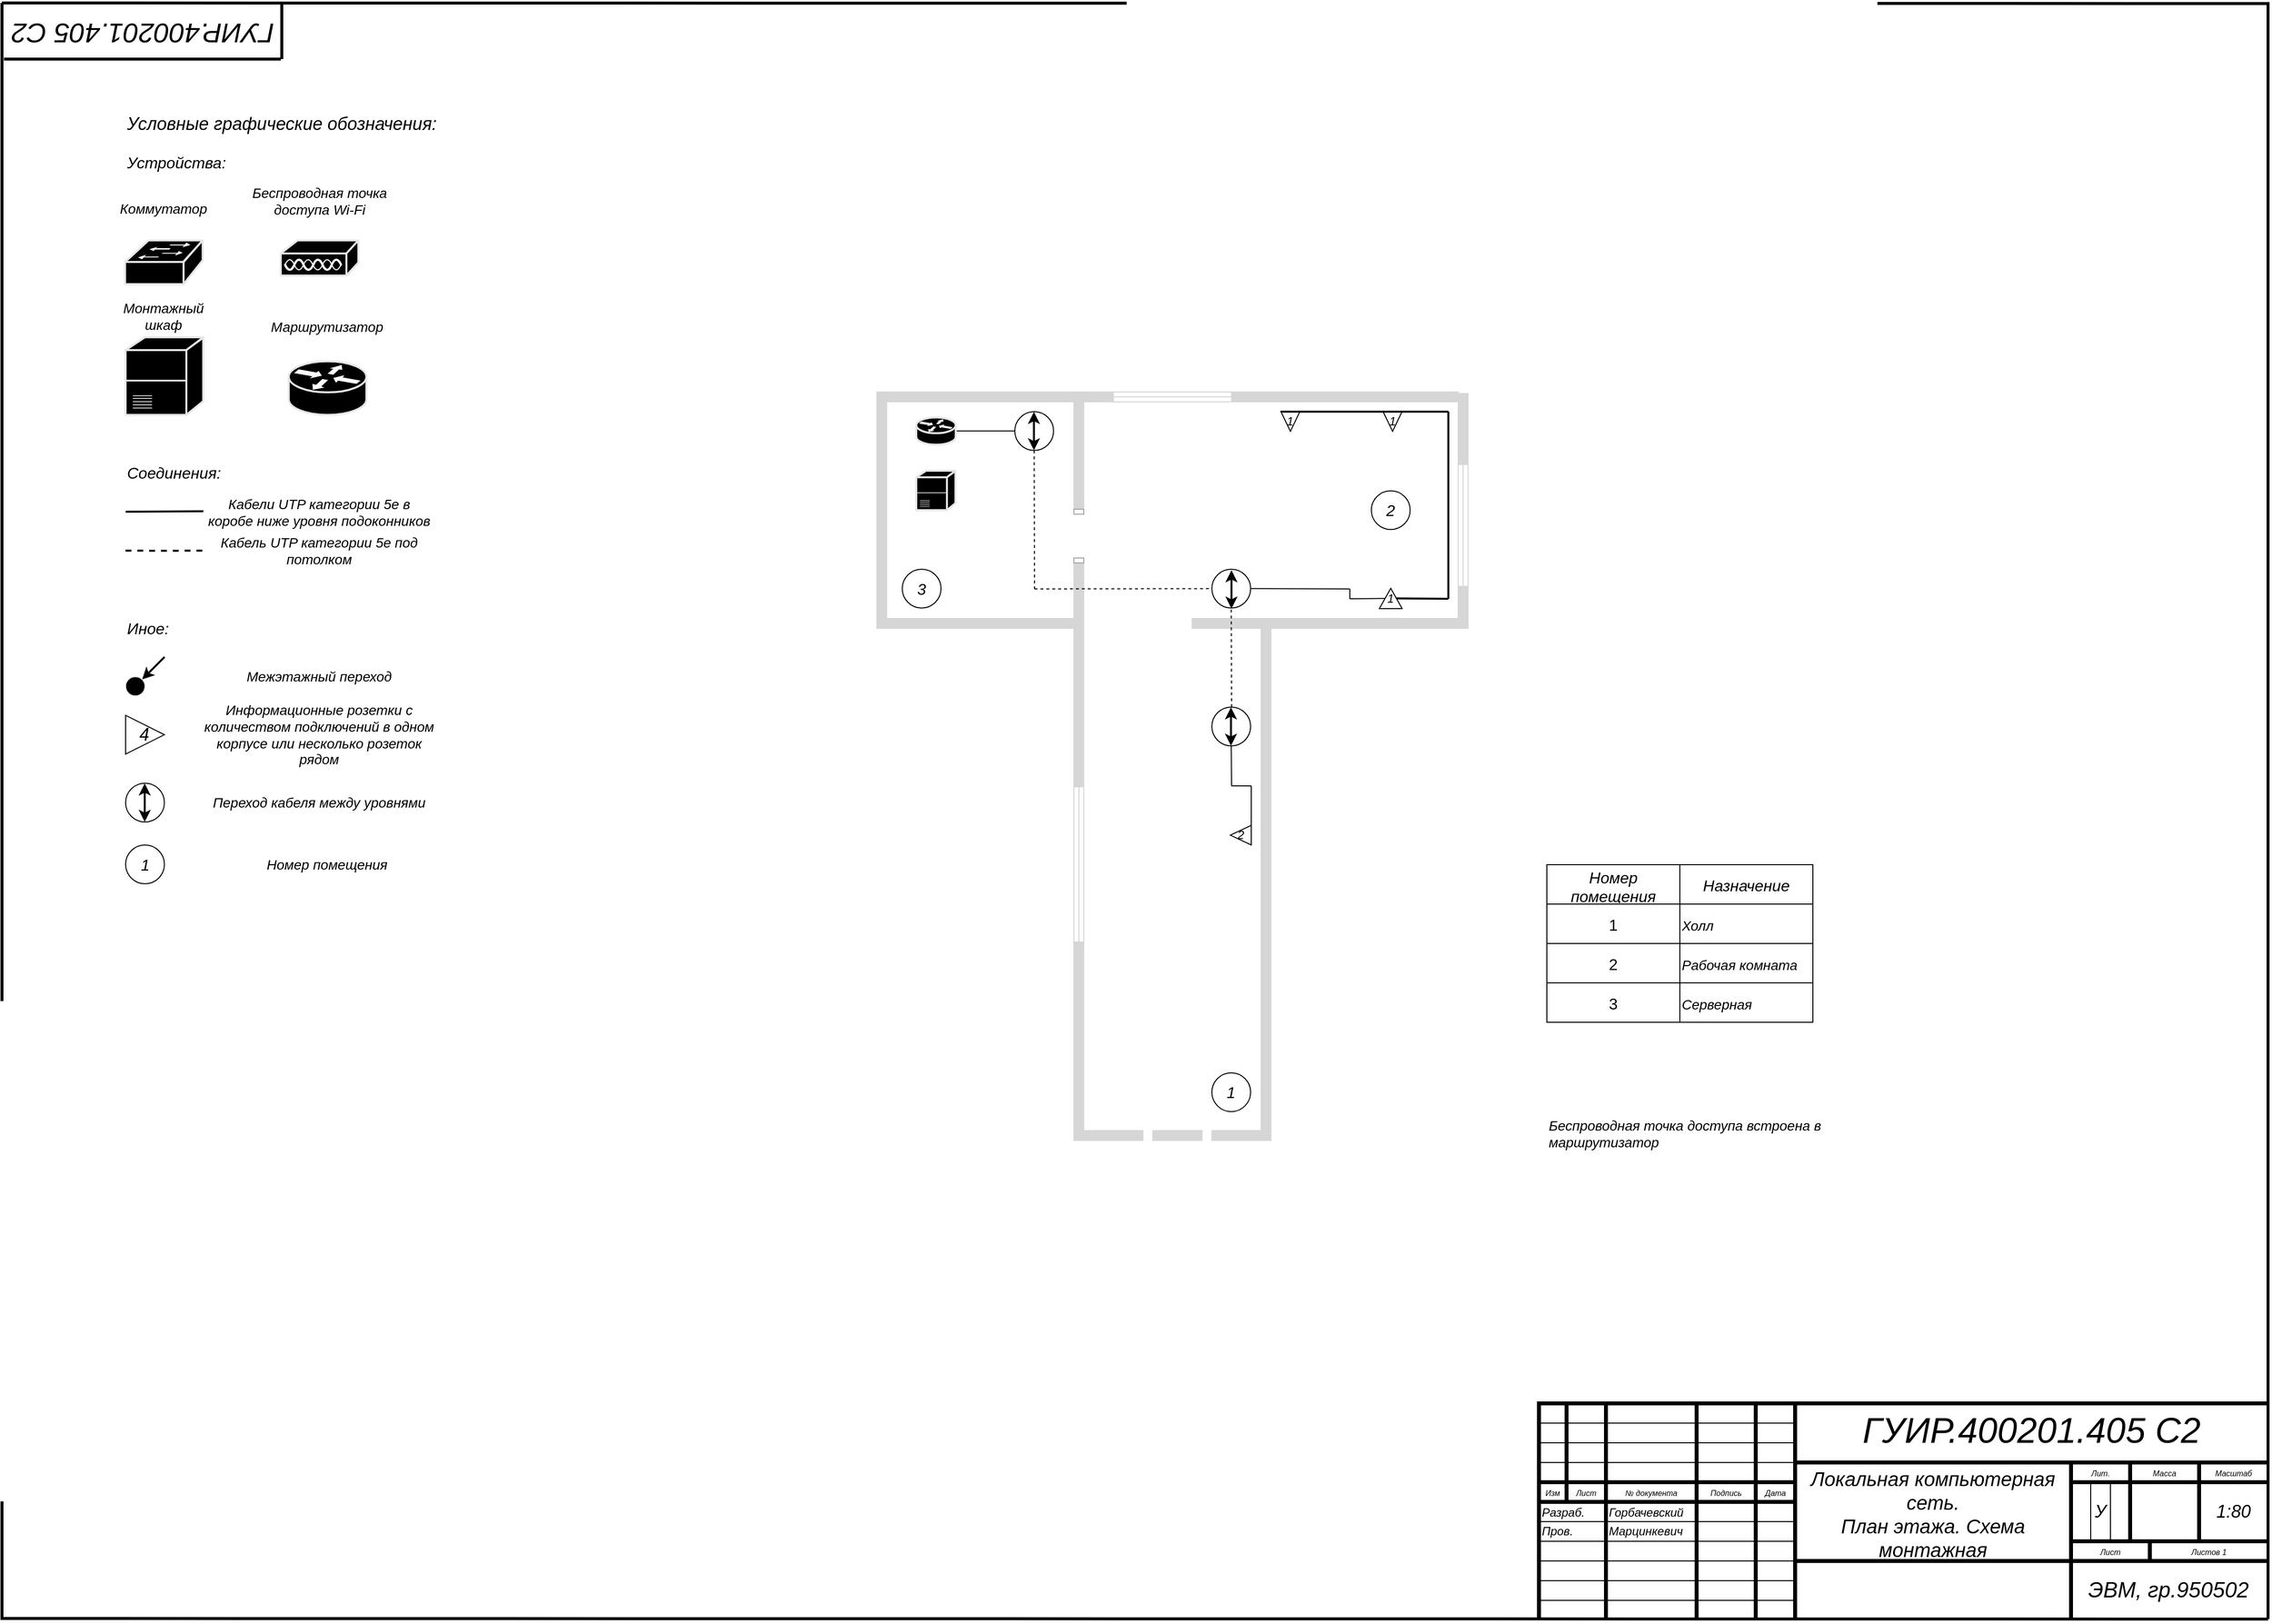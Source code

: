 <mxfile version="24.7.17">
  <diagram name="Страница — 1" id="FKGHXFyBPFxBHkA-OGjA">
    <mxGraphModel dx="3471" dy="2038" grid="1" gridSize="10" guides="1" tooltips="1" connect="1" arrows="1" fold="1" page="1" pageScale="1" pageWidth="2336" pageHeight="1654" math="0" shadow="0">
      <root>
        <mxCell id="0" />
        <mxCell id="1" parent="0" />
        <mxCell id="S9lFjZ1ylYy4wfpso808-23" value="" style="shape=mxgraph.cisco.misc.access_point;html=1;pointerEvents=1;dashed=0;fillColor=#000000;strokeColor=#E6E6E6;strokeWidth=2;verticalLabelPosition=bottom;verticalAlign=top;align=center;outlineConnect=0;fillStyle=auto;fontSize=23;aspect=fixed;fontFamily=Arial;container=0;fontStyle=2" parent="1" vertex="1">
          <mxGeometry x="314.963" y="246.073" width="78.74" height="36.26" as="geometry" />
        </mxCell>
        <mxCell id="S9lFjZ1ylYy4wfpso808-24" value="" style="shape=mxgraph.cisco.switches.workgroup_switch;sketch=0;html=1;pointerEvents=1;dashed=0;fillColor=#000000;strokeColor=#E6E6E6;strokeWidth=2;verticalLabelPosition=bottom;verticalAlign=top;align=center;outlineConnect=0;fontSize=23;fillStyle=auto;aspect=fixed;fontFamily=Arial;fontStyle=2" parent="1" vertex="1">
          <mxGeometry x="156.952" y="246.073" width="78.74" height="44.44" as="geometry" />
        </mxCell>
        <mxCell id="S9lFjZ1ylYy4wfpso808-27" value="" style="shape=mxgraph.cisco.switches.class_4_5_switch;sketch=0;html=1;pointerEvents=1;dashed=0;fillColor=#000000;strokeColor=#E6E6E6;strokeWidth=2;verticalLabelPosition=bottom;verticalAlign=top;align=center;outlineConnect=0;fontSize=18;fontFamily=Arial;fontStyle=2" parent="1" vertex="1">
          <mxGeometry x="157.483" y="344.502" width="78.74" height="78.74" as="geometry" />
        </mxCell>
        <mxCell id="S9lFjZ1ylYy4wfpso808-32" value="4" style="triangle;whiteSpace=wrap;html=1;fontSize=18;rotation=0;direction=east;fontFamily=Arial;fontStyle=2" parent="1" vertex="1">
          <mxGeometry x="157.465" y="728.355" width="39.37" height="39.36" as="geometry" />
        </mxCell>
        <mxCell id="S9lFjZ1ylYy4wfpso808-45" value="" style="endArrow=classic;html=1;rounded=0;strokeWidth=2;fontSize=16;entryX=1;entryY=0;entryDx=0;entryDy=0;fontFamily=Arial;fontStyle=2" parent="1" target="S9lFjZ1ylYy4wfpso808-46" edge="1">
          <mxGeometry width="50" height="50" relative="1" as="geometry">
            <mxPoint x="197.033" y="669.083" as="sourcePoint" />
            <mxPoint x="167.033" y="699.083" as="targetPoint" />
          </mxGeometry>
        </mxCell>
        <mxCell id="S9lFjZ1ylYy4wfpso808-46" value="" style="ellipse;whiteSpace=wrap;html=1;strokeColor=#E6E6E6;fontSize=16;fillColor=#000000;fontFamily=Arial;fontStyle=2" parent="1" vertex="1">
          <mxGeometry x="157.503" y="689.083" width="19.68" height="19.59" as="geometry" />
        </mxCell>
        <mxCell id="S9lFjZ1ylYy4wfpso808-47" value="" style="endArrow=none;html=1;rounded=0;fontSize=18;strokeWidth=2;fontFamily=Arial;fontStyle=2" parent="1" edge="1">
          <mxGeometry width="50" height="50" relative="1" as="geometry">
            <mxPoint x="157.583" y="521.663" as="sourcePoint" />
            <mxPoint x="236.37" y="521.17" as="targetPoint" />
          </mxGeometry>
        </mxCell>
        <mxCell id="S9lFjZ1ylYy4wfpso808-48" value="" style="group;fontFamily=Arial;fontStyle=2" parent="1" vertex="1" connectable="0">
          <mxGeometry x="157.5" y="797.26" width="39.35" height="39.36" as="geometry" />
        </mxCell>
        <mxCell id="S9lFjZ1ylYy4wfpso808-49" value="" style="ellipse;whiteSpace=wrap;html=1;strokeColor=#000000;fontSize=16;fillColor=none;fontFamily=Arial;fontStyle=2" parent="S9lFjZ1ylYy4wfpso808-48" vertex="1">
          <mxGeometry width="39.35" height="39.36" as="geometry" />
        </mxCell>
        <mxCell id="S9lFjZ1ylYy4wfpso808-50" value="" style="endArrow=classic;startArrow=classic;html=1;rounded=0;strokeWidth=2;fontSize=16;fontFamily=Arial;fontStyle=2" parent="S9lFjZ1ylYy4wfpso808-48" edge="1">
          <mxGeometry width="50" height="50" relative="1" as="geometry">
            <mxPoint x="19.39" y="39.22" as="sourcePoint" />
            <mxPoint x="19.39" y="0.22" as="targetPoint" />
          </mxGeometry>
        </mxCell>
        <mxCell id="S9lFjZ1ylYy4wfpso808-87" value="" style="endArrow=none;dashed=1;html=1;rounded=0;fontSize=18;edgeStyle=orthogonalEdgeStyle;strokeWidth=2;fontFamily=Arial;fontStyle=2" parent="1" edge="1">
          <mxGeometry width="50" height="50" relative="1" as="geometry">
            <mxPoint x="157.37" y="561.17" as="sourcePoint" />
            <mxPoint x="236.37" y="561.17" as="targetPoint" />
            <Array as="points">
              <mxPoint x="196.37" y="561.17" />
              <mxPoint x="196.37" y="561.17" />
            </Array>
          </mxGeometry>
        </mxCell>
        <mxCell id="S9lFjZ1ylYy4wfpso808-88" value="Беспроводная точка доступа Wi-Fi" style="text;html=1;strokeColor=none;fillColor=none;align=center;verticalAlign=bottom;whiteSpace=wrap;rounded=0;dashed=1;fillStyle=auto;strokeWidth=2;fontFamily=Arial;fontSize=14;fontStyle=2;container=0;" parent="1" vertex="1">
          <mxGeometry x="275.59" y="196.22" width="157.48" height="30" as="geometry" />
        </mxCell>
        <mxCell id="S9lFjZ1ylYy4wfpso808-89" value="Коммутатор" style="text;html=1;strokeColor=none;fillColor=none;align=center;verticalAlign=bottom;whiteSpace=wrap;rounded=0;dashed=1;fillStyle=auto;strokeWidth=2;fontFamily=Arial;fontSize=14;fontStyle=2;container=0;" parent="1" vertex="1">
          <mxGeometry x="155.952" y="195.083" width="80" height="30" as="geometry" />
        </mxCell>
        <mxCell id="S9lFjZ1ylYy4wfpso808-90" value="Монтажный шкаф" style="text;html=1;strokeColor=none;fillColor=none;align=center;verticalAlign=bottom;whiteSpace=wrap;rounded=0;dashed=1;fillStyle=auto;strokeWidth=2;fontFamily=Arial;fontSize=14;fontStyle=2;container=0;" parent="1" vertex="1">
          <mxGeometry x="155.955" y="313.185" width="80" height="30" as="geometry" />
        </mxCell>
        <mxCell id="S9lFjZ1ylYy4wfpso808-91" value="Межэтажный переход" style="text;html=1;strokeColor=none;fillColor=none;align=center;verticalAlign=middle;whiteSpace=wrap;rounded=0;dashed=1;fillStyle=auto;strokeWidth=2;fontFamily=Arial;fontSize=14;fontStyle=2;container=0;" parent="1" vertex="1">
          <mxGeometry x="236.22" y="669.3" width="236.22" height="39.37" as="geometry" />
        </mxCell>
        <mxCell id="S9lFjZ1ylYy4wfpso808-92" value="Информационные розетки с количеством подключений в одном корпусе или несколько розеток рядом" style="text;html=1;strokeColor=none;fillColor=none;align=center;verticalAlign=middle;whiteSpace=wrap;rounded=0;dashed=1;fillStyle=auto;strokeWidth=2;fontFamily=Arial;fontSize=14;fontStyle=2;container=0;" parent="1" vertex="1">
          <mxGeometry x="236.22" y="728.35" width="236.22" height="39.37" as="geometry" />
        </mxCell>
        <mxCell id="S9lFjZ1ylYy4wfpso808-94" value="Кабели UTP категории 5e в &lt;br&gt;коробе ниже уровня подоконников" style="text;html=1;strokeColor=none;fillColor=none;align=center;verticalAlign=middle;whiteSpace=wrap;rounded=0;dashed=1;fillStyle=auto;strokeWidth=2;fontFamily=Arial;fontSize=14;fontStyle=2;container=0;" parent="1" vertex="1">
          <mxGeometry x="236.222" y="501.972" width="236.22" height="39.37" as="geometry" />
        </mxCell>
        <mxCell id="S9lFjZ1ylYy4wfpso808-95" value="Кабель UTP категории 5е под потолком" style="text;html=1;strokeColor=none;fillColor=none;align=center;verticalAlign=middle;whiteSpace=wrap;rounded=0;dashed=1;fillStyle=auto;strokeWidth=2;fontFamily=Arial;fontSize=14;fontStyle=2;container=0;" parent="1" vertex="1">
          <mxGeometry x="236.225" y="541.345" width="236.22" height="39.37" as="geometry" />
        </mxCell>
        <mxCell id="S9lFjZ1ylYy4wfpso808-96" value="Переход кабеля между уровнями" style="text;html=1;strokeColor=none;fillColor=none;align=center;verticalAlign=middle;whiteSpace=wrap;rounded=0;dashed=1;fillStyle=auto;strokeWidth=2;fontFamily=Arial;fontSize=14;fontStyle=2;container=0;" parent="1" vertex="1">
          <mxGeometry x="236.222" y="797.243" width="236.22" height="39.37" as="geometry" />
        </mxCell>
        <mxCell id="S9lFjZ1ylYy4wfpso808-97" value="Условные графические обозначения:" style="text;html=1;strokeColor=none;fillColor=none;align=left;verticalAlign=middle;whiteSpace=wrap;rounded=0;dashed=1;fillStyle=auto;strokeWidth=2;fontFamily=Arial;fontSize=18;fontStyle=2;container=0;" parent="1" vertex="1">
          <mxGeometry x="157.48" y="109.08" width="410" height="38.57" as="geometry" />
        </mxCell>
        <mxCell id="S9lFjZ1ylYy4wfpso808-99" value="&lt;font style=&quot;font-size: 16px;&quot;&gt;Устройства:&lt;/font&gt;" style="text;html=1;strokeColor=none;fillColor=none;align=left;verticalAlign=middle;whiteSpace=wrap;rounded=0;dashed=1;fillStyle=auto;strokeWidth=2;fontFamily=Arial;fontSize=16;fontStyle=2;container=0;" parent="1" vertex="1">
          <mxGeometry x="157.48" y="147.65" width="410" height="39.37" as="geometry" />
        </mxCell>
        <mxCell id="S9lFjZ1ylYy4wfpso808-100" value="&lt;font style=&quot;font-size: 16px;&quot;&gt;Иное:&lt;/font&gt;" style="text;html=1;strokeColor=none;fillColor=none;align=left;verticalAlign=middle;whiteSpace=wrap;rounded=0;dashed=1;fillStyle=auto;strokeWidth=2;fontFamily=Arial;fontSize=16;fontStyle=2;container=0;" parent="1" vertex="1">
          <mxGeometry x="157.48" y="620.07" width="410" height="39.39" as="geometry" />
        </mxCell>
        <mxCell id="S9lFjZ1ylYy4wfpso808-101" value="&lt;font style=&quot;font-size: 16px;&quot;&gt;Соединения:&lt;/font&gt;" style="text;html=1;strokeColor=none;fillColor=none;align=left;verticalAlign=middle;whiteSpace=wrap;rounded=0;dashed=1;fillStyle=auto;strokeWidth=2;fontFamily=Arial;fontSize=16;fontStyle=2;container=0;" parent="1" vertex="1">
          <mxGeometry x="157.48" y="462.59" width="410" height="39.39" as="geometry" />
        </mxCell>
        <mxCell id="S9lFjZ1ylYy4wfpso808-103" value="&lt;font style=&quot;font-size: 18px;&quot;&gt;У&lt;/font&gt;" style="verticalAlign=middle;align=center;vsdxID=233;fillColor=none;gradientColor=none;shape=stencil(nZBLDoAgDERP0z3SIyjew0SURgSD+Lu9kMZoXLhwN9O+tukAlrNpJg1SzDH4QW/URgNYgZTkjA4UkwJUgGXng+6DX1zLfmoymdXo17xh5zmRJ6Q42BWCfc2oJfdAr+Yv+AP9Cb7OJ3H/2JG1HNGz/84klThPVCc=);strokeColor=none;spacingTop=-1;spacingBottom=-1;spacingLeft=-1;spacingRight=-1;labelBackgroundColor=none;rounded=0;html=1;whiteSpace=wrap;fontFamily=Arial;fontStyle=2" parent="1" vertex="1">
          <mxGeometry x="2131.885" y="1507" width="59.842" height="59.449" as="geometry" />
        </mxCell>
        <mxCell id="S9lFjZ1ylYy4wfpso808-104" value="&lt;p style=&quot;margin: 0px ; text-indent: 0px ; direction: rtl ; font-size: 30px&quot;&gt;&lt;font style=&quot;font-size: 30px; direction: ltr; letter-spacing: 0px; line-height: 120%; opacity: 1;&quot;&gt;&lt;span style=&quot;font-size: 30px&quot;&gt;&lt;br style=&quot;font-size: 30px&quot;&gt;&lt;/span&gt;&lt;/font&gt;&lt;/p&gt;" style="verticalAlign=middle;align=center;vsdxID=275;rotation=180;fillColor=none;gradientColor=none;shape=stencil(nZBLDoAgDERP0z3SIyjew0SURgSD+Lu9kMZoXLhwN9O+tukAlrNpJg1SzDH4QW/URgNYgZTkjA4UkwJUgGXng+6DX1zLfmoymdXo17xh5zmRJ6Q42BWCfc2oJfdAr+Yv+AP9Cb7OJ3H/2JG1HNGz/84klThPVCc=);strokeColor=none;spacingTop=-1;spacingBottom=-1;spacingLeft=-1;spacingRight=-1;labelBackgroundColor=none;rounded=0;html=1;whiteSpace=wrap;fontSize=30;fontFamily=Arial;fontStyle=2" parent="1" vertex="1">
          <mxGeometry x="75.88" y="30.2" width="308" height="16" as="geometry" />
        </mxCell>
        <mxCell id="S9lFjZ1ylYy4wfpso808-105" style="vsdxID=204;edgeStyle=none;startArrow=none;endArrow=none;startSize=5;endSize=5;strokeWidth=3;strokeColor=#000000;spacingTop=0;spacingBottom=0;spacingLeft=0;spacingRight=0;verticalAlign=middle;html=1;labelBackgroundColor=#ffffff;rounded=0;fontFamily=Arial;fontStyle=2;align=center;" parent="1" edge="1">
          <mxGeometry relative="1" as="geometry">
            <mxPoint as="offset" />
            <Array as="points">
              <mxPoint x="32" y="1645.4" />
            </Array>
            <mxPoint x="32" y="5" as="sourcePoint" />
            <mxPoint x="2332" y="1646" as="targetPoint" />
          </mxGeometry>
        </mxCell>
        <mxCell id="S9lFjZ1ylYy4wfpso808-106" style="vsdxID=205;edgeStyle=none;startArrow=none;endArrow=none;startSize=5;endSize=5;strokeWidth=3;strokeColor=#000000;spacingTop=0;spacingBottom=0;spacingLeft=0;spacingRight=0;verticalAlign=middle;html=1;labelBackgroundColor=#ffffff;rounded=0;fontFamily=Arial;fontStyle=2;align=center;" parent="1" edge="1">
          <mxGeometry relative="1" as="geometry">
            <mxPoint x="-1" as="offset" />
            <Array as="points">
              <mxPoint x="2332" y="5.6" />
            </Array>
            <mxPoint x="2332" y="1646" as="sourcePoint" />
            <mxPoint x="32" y="5" as="targetPoint" />
          </mxGeometry>
        </mxCell>
        <mxCell id="S9lFjZ1ylYy4wfpso808-107" style="vsdxID=365;edgeStyle=none;startArrow=none;endArrow=none;startSize=5;endSize=5;strokeWidth=3;strokeColor=#000000;spacingTop=-1;spacingBottom=-1;spacingLeft=-1;spacingRight=-1;verticalAlign=middle;html=1;labelBackgroundColor=#ffffff;rounded=0;fontFamily=Arial;fontStyle=2;align=center;" parent="1" edge="1">
          <mxGeometry relative="1" as="geometry">
            <Array as="points" />
            <mxPoint x="315" y="62" as="sourcePoint" />
            <mxPoint x="34" y="62" as="targetPoint" />
          </mxGeometry>
        </mxCell>
        <mxCell id="S9lFjZ1ylYy4wfpso808-108" value="&lt;div style=&quot;&quot;&gt;&lt;p style=&quot;margin: 0px; text-indent: 0px; direction: ltr;&quot;&gt;&lt;font style=&quot;color: rgb(0, 0, 0); direction: ltr; letter-spacing: 0px; line-height: 120%; opacity: 1;&quot;&gt;&lt;font style=&quot;font-size: 28px;&quot;&gt;ГУИР.400201.405 С2&lt;/font&gt;&lt;span style=&quot;font-size: 25.4px;&quot;&gt;&lt;br&gt;&lt;/span&gt;&lt;/font&gt;&lt;/p&gt;&lt;/div&gt;" style="verticalAlign=middle;align=center;vsdxID=366;rotation=180;fillColor=none;gradientColor=none;shape=stencil(nZBLDoAgDERP0z3SIyjew0SURgSD+Lu9kMZoXLhwN9O+tukAlrNpJg1SzDH4QW/URgNYgZTkjA4UkwJUgGXng+6DX1zLfmoymdXo17xh5zmRJ6Q42BWCfc2oJfdAr+Yv+AP9Cb7OJ3H/2JG1HNGz/84klThPVCc=);strokeColor=none;spacingTop=-1;spacingBottom=-1;spacingLeft=-1;spacingRight=-1;points=[];labelBackgroundColor=none;rounded=0;html=1;whiteSpace=wrap;fontFamily=Arial;fontStyle=2" parent="1" vertex="1">
          <mxGeometry x="35" y="3" width="279.921" height="60" as="geometry" />
        </mxCell>
        <mxCell id="S9lFjZ1ylYy4wfpso808-109" style="vsdxID=367;edgeStyle=none;startArrow=none;endArrow=none;startSize=5;endSize=5;strokeWidth=3;strokeColor=#000000;spacingTop=-1;spacingBottom=-1;spacingLeft=-1;spacingRight=-1;verticalAlign=middle;html=1;labelBackgroundColor=#ffffff;rounded=0;fontFamily=Arial;fontStyle=2;align=center;" parent="1" edge="1">
          <mxGeometry relative="1" as="geometry">
            <Array as="points" />
            <mxPoint x="316" y="5" as="sourcePoint" />
            <mxPoint x="316" y="62" as="targetPoint" />
          </mxGeometry>
        </mxCell>
        <mxCell id="S9lFjZ1ylYy4wfpso808-110" style="vsdxID=3;fillColor=#FFFFFF;gradientColor=none;shape=stencil(nY9LDoAgDERP0z3SI/i5BwkoRAUC+Lu9kGo0Lt3NtK/tFLCOWngFnMUU3Kg2I5MGbIBzY7UKJmUF2ALWvQtqCG6xkrwXhSxqdmvZsNNcxViZ4ewgT64jdDL2hf4E7wsXmsWThd549765c4l+xvYE);strokeColor=#000000;strokeWidth=4;spacingTop=-1;spacingBottom=-1;spacingLeft=-1;spacingRight=-1;labelBackgroundColor=#ffffff;rounded=0;html=1;whiteSpace=wrap;fontFamily=Arial;fontStyle=2;align=center;" parent="1" vertex="1">
          <mxGeometry x="1592" y="1427" width="740" height="220" as="geometry" />
        </mxCell>
        <mxCell id="S9lFjZ1ylYy4wfpso808-111" style="vsdxID=28;edgeStyle=none;startArrow=none;endArrow=none;startSize=5;endSize=5;strokeWidth=4;strokeColor=#000000;spacingTop=-1;spacingBottom=-1;spacingLeft=-1;spacingRight=-1;verticalAlign=middle;html=1;labelBackgroundColor=#ffffff;rounded=0;fontFamily=Arial;fontStyle=2;align=center;" parent="1" edge="1">
          <mxGeometry relative="1" as="geometry">
            <Array as="points" />
            <mxPoint x="1620" y="1427.0" as="sourcePoint" />
            <mxPoint x="1620" y="1527.0" as="targetPoint" />
          </mxGeometry>
        </mxCell>
        <mxCell id="S9lFjZ1ylYy4wfpso808-112" style="vsdxID=27;edgeStyle=none;startArrow=none;endArrow=none;startSize=5;endSize=5;strokeColor=#000000;spacingTop=-1;spacingBottom=-1;spacingLeft=-1;spacingRight=-1;verticalAlign=middle;html=1;labelBackgroundColor=#ffffff;rounded=0;fontFamily=Arial;fontStyle=2;align=center;" parent="1" edge="1">
          <mxGeometry relative="1" as="geometry">
            <mxPoint as="offset" />
            <Array as="points" />
            <mxPoint x="1592" y="1627.0" as="sourcePoint" />
            <mxPoint x="1852" y="1627.0" as="targetPoint" />
          </mxGeometry>
        </mxCell>
        <mxCell id="S9lFjZ1ylYy4wfpso808-113" style="vsdxID=26;edgeStyle=none;startArrow=none;endArrow=none;startSize=5;endSize=5;strokeColor=#000000;spacingTop=-1;spacingBottom=-1;spacingLeft=-1;spacingRight=-1;verticalAlign=middle;html=1;labelBackgroundColor=#ffffff;rounded=0;fontFamily=Arial;fontStyle=2;align=center;" parent="1" edge="1">
          <mxGeometry relative="1" as="geometry">
            <mxPoint as="offset" />
            <Array as="points" />
            <mxPoint x="1592" y="1607.0" as="sourcePoint" />
            <mxPoint x="1852" y="1607.0" as="targetPoint" />
          </mxGeometry>
        </mxCell>
        <mxCell id="S9lFjZ1ylYy4wfpso808-114" style="vsdxID=25;edgeStyle=none;startArrow=none;endArrow=none;startSize=5;endSize=5;strokeColor=#000000;spacingTop=-1;spacingBottom=-1;spacingLeft=-1;spacingRight=-1;verticalAlign=middle;html=1;labelBackgroundColor=#ffffff;rounded=0;fontFamily=Arial;fontStyle=2;align=center;" parent="1" edge="1">
          <mxGeometry relative="1" as="geometry">
            <mxPoint as="offset" />
            <Array as="points" />
            <mxPoint x="1592" y="1587.0" as="sourcePoint" />
            <mxPoint x="1852" y="1587.0" as="targetPoint" />
          </mxGeometry>
        </mxCell>
        <mxCell id="S9lFjZ1ylYy4wfpso808-115" style="vsdxID=24;edgeStyle=none;startArrow=none;endArrow=none;startSize=5;endSize=5;strokeColor=#000000;spacingTop=-1;spacingBottom=-1;spacingLeft=-1;spacingRight=-1;verticalAlign=middle;html=1;labelBackgroundColor=#ffffff;rounded=0;fontFamily=Arial;fontStyle=2;align=center;" parent="1" edge="1">
          <mxGeometry relative="1" as="geometry">
            <mxPoint as="offset" />
            <Array as="points" />
            <mxPoint x="1592" y="1567.0" as="sourcePoint" />
            <mxPoint x="1852" y="1567.0" as="targetPoint" />
          </mxGeometry>
        </mxCell>
        <mxCell id="S9lFjZ1ylYy4wfpso808-116" style="vsdxID=23;edgeStyle=none;startArrow=none;endArrow=none;startSize=5;endSize=5;strokeColor=#000000;spacingTop=-1;spacingBottom=-1;spacingLeft=-1;spacingRight=-1;verticalAlign=middle;html=1;labelBackgroundColor=#ffffff;rounded=0;fontFamily=Arial;fontStyle=2;align=center;" parent="1" edge="1">
          <mxGeometry relative="1" as="geometry">
            <mxPoint as="offset" />
            <Array as="points" />
            <mxPoint x="1592" y="1547.0" as="sourcePoint" />
            <mxPoint x="1852" y="1547.0" as="targetPoint" />
          </mxGeometry>
        </mxCell>
        <mxCell id="S9lFjZ1ylYy4wfpso808-117" style="vsdxID=22;edgeStyle=none;startArrow=none;endArrow=none;startSize=5;endSize=5;strokeWidth=4;strokeColor=#000000;spacingTop=-1;spacingBottom=-1;spacingLeft=-1;spacingRight=-1;verticalAlign=middle;html=1;labelBackgroundColor=#ffffff;rounded=0;fontFamily=Arial;fontStyle=2;align=center;" parent="1" edge="1">
          <mxGeometry relative="1" as="geometry">
            <mxPoint as="offset" />
            <Array as="points" />
            <mxPoint x="1592" y="1527.0" as="sourcePoint" />
            <mxPoint x="1852" y="1527.0" as="targetPoint" />
          </mxGeometry>
        </mxCell>
        <mxCell id="S9lFjZ1ylYy4wfpso808-118" style="vsdxID=21;edgeStyle=none;startArrow=none;endArrow=none;startSize=5;endSize=5;strokeWidth=4;strokeColor=#000000;spacingTop=-1;spacingBottom=-1;spacingLeft=-1;spacingRight=-1;verticalAlign=middle;html=1;labelBackgroundColor=#ffffff;rounded=0;fontFamily=Arial;fontStyle=2;align=center;" parent="1" edge="1">
          <mxGeometry relative="1" as="geometry">
            <mxPoint as="offset" />
            <Array as="points" />
            <mxPoint x="1592" y="1507.0" as="sourcePoint" />
            <mxPoint x="1852" y="1507.0" as="targetPoint" />
          </mxGeometry>
        </mxCell>
        <mxCell id="S9lFjZ1ylYy4wfpso808-119" style="vsdxID=20;edgeStyle=none;startArrow=none;endArrow=none;startSize=5;endSize=5;strokeColor=#000000;spacingTop=-1;spacingBottom=-1;spacingLeft=-1;spacingRight=-1;verticalAlign=middle;html=1;labelBackgroundColor=#ffffff;rounded=0;fontFamily=Arial;fontStyle=2;align=center;" parent="1" edge="1">
          <mxGeometry relative="1" as="geometry">
            <mxPoint as="offset" />
            <Array as="points" />
            <mxPoint x="1592" y="1487.0" as="sourcePoint" />
            <mxPoint x="1852" y="1487.0" as="targetPoint" />
          </mxGeometry>
        </mxCell>
        <mxCell id="S9lFjZ1ylYy4wfpso808-120" style="vsdxID=19;edgeStyle=none;startArrow=none;endArrow=none;startSize=5;endSize=5;strokeColor=#000000;spacingTop=-1;spacingBottom=-1;spacingLeft=-1;spacingRight=-1;verticalAlign=middle;html=1;labelBackgroundColor=#ffffff;rounded=0;fontFamily=Arial;fontStyle=2;align=center;" parent="1" edge="1">
          <mxGeometry relative="1" as="geometry">
            <mxPoint as="offset" />
            <Array as="points" />
            <mxPoint x="1592" y="1467.0" as="sourcePoint" />
            <mxPoint x="1852" y="1467.0" as="targetPoint" />
          </mxGeometry>
        </mxCell>
        <mxCell id="S9lFjZ1ylYy4wfpso808-121" style="vsdxID=18;edgeStyle=none;startArrow=none;endArrow=none;startSize=5;endSize=5;strokeColor=#000000;spacingTop=-1;spacingBottom=-1;spacingLeft=-1;spacingRight=-1;verticalAlign=middle;html=1;labelBackgroundColor=#ffffff;rounded=0;fontFamily=Arial;fontStyle=2;align=center;" parent="1" edge="1">
          <mxGeometry relative="1" as="geometry">
            <mxPoint as="offset" />
            <Array as="points" />
            <mxPoint x="1592" y="1447.0" as="sourcePoint" />
            <mxPoint x="1852" y="1447.0" as="targetPoint" />
          </mxGeometry>
        </mxCell>
        <mxCell id="S9lFjZ1ylYy4wfpso808-122" style="vsdxID=17;edgeStyle=none;startArrow=none;endArrow=none;startSize=5;endSize=5;strokeWidth=4;strokeColor=#000000;spacingTop=-1;spacingBottom=-1;spacingLeft=-1;spacingRight=-1;verticalAlign=middle;html=1;labelBackgroundColor=#ffffff;rounded=0;fontFamily=Arial;fontStyle=2;align=center;" parent="1" edge="1">
          <mxGeometry relative="1" as="geometry">
            <Array as="points" />
            <mxPoint x="1660" y="1427.0" as="sourcePoint" />
            <mxPoint x="1660" y="1647.0" as="targetPoint" />
          </mxGeometry>
        </mxCell>
        <mxCell id="S9lFjZ1ylYy4wfpso808-123" style="vsdxID=16;edgeStyle=none;startArrow=none;endArrow=none;startSize=5;endSize=5;strokeWidth=4;strokeColor=#000000;spacingTop=-1;spacingBottom=-1;spacingLeft=-1;spacingRight=-1;verticalAlign=middle;html=1;labelBackgroundColor=#ffffff;rounded=0;fontFamily=Arial;fontStyle=2;align=center;" parent="1" edge="1">
          <mxGeometry relative="1" as="geometry">
            <Array as="points" />
            <mxPoint x="1752" y="1427.0" as="sourcePoint" />
            <mxPoint x="1752" y="1647.0" as="targetPoint" />
          </mxGeometry>
        </mxCell>
        <mxCell id="S9lFjZ1ylYy4wfpso808-124" style="vsdxID=15;edgeStyle=none;startArrow=none;endArrow=none;startSize=5;endSize=5;strokeWidth=4;strokeColor=#000000;spacingTop=-1;spacingBottom=-1;spacingLeft=-1;spacingRight=-1;verticalAlign=middle;html=1;labelBackgroundColor=#ffffff;rounded=0;fontFamily=Arial;fontStyle=2;align=center;" parent="1" edge="1">
          <mxGeometry relative="1" as="geometry">
            <Array as="points" />
            <mxPoint x="1812" y="1427.0" as="sourcePoint" />
            <mxPoint x="1812" y="1647.0" as="targetPoint" />
          </mxGeometry>
        </mxCell>
        <mxCell id="S9lFjZ1ylYy4wfpso808-125" style="vsdxID=14;edgeStyle=none;startArrow=none;endArrow=none;startSize=5;endSize=5;strokeWidth=4;strokeColor=#000000;spacingTop=-1;spacingBottom=-1;spacingLeft=-1;spacingRight=-1;verticalAlign=middle;html=1;labelBackgroundColor=#ffffff;rounded=0;fontFamily=Arial;fontStyle=2;align=center;" parent="1" edge="1">
          <mxGeometry relative="1" as="geometry">
            <Array as="points" />
            <mxPoint x="2262" y="1487.0" as="sourcePoint" />
            <mxPoint x="2262" y="1567.0" as="targetPoint" />
          </mxGeometry>
        </mxCell>
        <mxCell id="S9lFjZ1ylYy4wfpso808-126" style="vsdxID=11;edgeStyle=none;startArrow=none;endArrow=none;startSize=5;endSize=5;strokeWidth=4;strokeColor=#000000;spacingTop=-1;spacingBottom=-1;spacingLeft=-1;spacingRight=-1;verticalAlign=middle;html=1;labelBackgroundColor=#ffffff;rounded=0;fontFamily=Arial;fontStyle=2;align=center;" parent="1" edge="1">
          <mxGeometry relative="1" as="geometry">
            <Array as="points" />
            <mxPoint x="2212" y="1567.0" as="sourcePoint" />
            <mxPoint x="2212" y="1587.0" as="targetPoint" />
          </mxGeometry>
        </mxCell>
        <mxCell id="S9lFjZ1ylYy4wfpso808-127" style="vsdxID=10;edgeStyle=none;startArrow=none;endArrow=none;startSize=5;endSize=5;strokeWidth=4;strokeColor=#000000;spacingTop=-1;spacingBottom=-1;spacingLeft=-1;spacingRight=-1;verticalAlign=middle;html=1;labelBackgroundColor=#ffffff;rounded=0;fontFamily=Arial;fontStyle=2;align=center;" parent="1" edge="1">
          <mxGeometry relative="1" as="geometry">
            <Array as="points" />
            <mxPoint x="2192" y="1487.0" as="sourcePoint" />
            <mxPoint x="2192" y="1567.0" as="targetPoint" />
          </mxGeometry>
        </mxCell>
        <mxCell id="S9lFjZ1ylYy4wfpso808-128" style="vsdxID=388;edgeStyle=none;startArrow=none;endArrow=none;startSize=5;endSize=5;strokeColor=#000000;spacingTop=-1;spacingBottom=-1;spacingLeft=-1;spacingRight=-1;verticalAlign=middle;html=1;labelBackgroundColor=#ffffff;rounded=0;fontFamily=Arial;fontStyle=2;align=center;" parent="1" edge="1">
          <mxGeometry relative="1" as="geometry">
            <Array as="points" />
            <mxPoint x="2172" y="1505.0" as="sourcePoint" />
            <mxPoint x="2172" y="1567.0" as="targetPoint" />
          </mxGeometry>
        </mxCell>
        <mxCell id="S9lFjZ1ylYy4wfpso808-129" style="vsdxID=387;edgeStyle=none;startArrow=none;endArrow=none;startSize=5;endSize=5;strokeColor=#000000;spacingTop=-1;spacingBottom=-1;spacingLeft=-1;spacingRight=-1;verticalAlign=middle;html=1;labelBackgroundColor=#ffffff;rounded=0;fontFamily=Arial;fontStyle=2;align=center;" parent="1" edge="1">
          <mxGeometry relative="1" as="geometry">
            <Array as="points" />
            <mxPoint x="2152" y="1505.0" as="sourcePoint" />
            <mxPoint x="2152" y="1567.0" as="targetPoint" />
          </mxGeometry>
        </mxCell>
        <mxCell id="S9lFjZ1ylYy4wfpso808-130" style="vsdxID=9;edgeStyle=none;startArrow=none;endArrow=none;startSize=5;endSize=5;strokeWidth=4;strokeColor=#000000;spacingTop=-1;spacingBottom=-1;spacingLeft=-1;spacingRight=-1;verticalAlign=middle;html=1;labelBackgroundColor=#ffffff;rounded=0;fontFamily=Arial;fontStyle=2;align=center;" parent="1" edge="1">
          <mxGeometry relative="1" as="geometry">
            <mxPoint as="offset" />
            <Array as="points" />
            <mxPoint x="2132" y="1567.0" as="sourcePoint" />
            <mxPoint x="2332" y="1567.0" as="targetPoint" />
          </mxGeometry>
        </mxCell>
        <mxCell id="S9lFjZ1ylYy4wfpso808-131" style="vsdxID=8;edgeStyle=none;startArrow=none;endArrow=none;startSize=5;endSize=5;strokeWidth=4;strokeColor=#000000;spacingTop=-1;spacingBottom=-1;spacingLeft=-1;spacingRight=-1;verticalAlign=middle;html=1;labelBackgroundColor=#ffffff;rounded=0;fontFamily=Arial;fontStyle=2;align=center;" parent="1" edge="1">
          <mxGeometry relative="1" as="geometry">
            <mxPoint as="offset" />
            <Array as="points" />
            <mxPoint x="2132" y="1507.0" as="sourcePoint" />
            <mxPoint x="2332" y="1507.0" as="targetPoint" />
          </mxGeometry>
        </mxCell>
        <mxCell id="S9lFjZ1ylYy4wfpso808-132" style="vsdxID=7;edgeStyle=none;startArrow=none;endArrow=none;startSize=5;endSize=5;strokeWidth=4;strokeColor=#000000;spacingTop=-1;spacingBottom=-1;spacingLeft=-1;spacingRight=-1;verticalAlign=middle;html=1;labelBackgroundColor=#ffffff;rounded=0;fontFamily=Arial;fontStyle=2;align=center;" parent="1" edge="1">
          <mxGeometry relative="1" as="geometry">
            <Array as="points" />
            <mxPoint x="2132" y="1487.0" as="sourcePoint" />
            <mxPoint x="2132" y="1647.0" as="targetPoint" />
          </mxGeometry>
        </mxCell>
        <mxCell id="S9lFjZ1ylYy4wfpso808-133" style="vsdxID=6;edgeStyle=none;startArrow=none;endArrow=none;startSize=5;endSize=5;strokeWidth=4;strokeColor=#000000;spacingTop=-1;spacingBottom=-1;spacingLeft=-1;spacingRight=-1;verticalAlign=middle;html=1;labelBackgroundColor=#ffffff;rounded=0;fontFamily=Arial;fontStyle=2;align=center;" parent="1" edge="1">
          <mxGeometry relative="1" as="geometry">
            <Array as="points" />
            <mxPoint x="2332" y="1587.0" as="sourcePoint" />
            <mxPoint x="1852" y="1587.0" as="targetPoint" />
          </mxGeometry>
        </mxCell>
        <mxCell id="S9lFjZ1ylYy4wfpso808-134" style="vsdxID=4;edgeStyle=none;startArrow=none;endArrow=none;startSize=5;endSize=5;strokeWidth=4;strokeColor=#000000;spacingTop=-1;spacingBottom=-1;spacingLeft=-1;spacingRight=-1;verticalAlign=middle;html=1;labelBackgroundColor=#ffffff;rounded=0;fontFamily=Arial;fontStyle=2;align=center;" parent="1" edge="1">
          <mxGeometry relative="1" as="geometry">
            <Array as="points" />
            <mxPoint x="1852" y="1427.0" as="sourcePoint" />
            <mxPoint x="1852" y="1647.0" as="targetPoint" />
          </mxGeometry>
        </mxCell>
        <mxCell id="S9lFjZ1ylYy4wfpso808-135" style="vsdxID=5;edgeStyle=none;startArrow=none;endArrow=none;startSize=5;endSize=5;strokeWidth=4;strokeColor=#000000;spacingTop=-1;spacingBottom=-1;spacingLeft=-1;spacingRight=-1;verticalAlign=middle;html=1;labelBackgroundColor=#ffffff;rounded=0;fontFamily=Arial;fontStyle=2;align=center;" parent="1" edge="1">
          <mxGeometry relative="1" as="geometry">
            <Array as="points" />
            <mxPoint x="2332" y="1487.0" as="sourcePoint" />
            <mxPoint x="1852" y="1487.0" as="targetPoint" />
          </mxGeometry>
        </mxCell>
        <mxCell id="S9lFjZ1ylYy4wfpso808-136" value="&lt;font style=&quot;font-size: 8px; direction: ltr; letter-spacing: 0px; line-height: 120%; opacity: 1;&quot;&gt;&lt;span&gt;Изм&lt;br&gt;&lt;/span&gt;&lt;/font&gt;" style="verticalAlign=middle;align=center;vsdxID=29;fillColor=none;gradientColor=none;shape=stencil(nZBLDoAgDERP0z3SIyjew0SURgSD+Lu9kMZoXLhwN9O+tukAlrNpJg1SzDH4QW/URgNYgZTkjA4UkwJUgGXng+6DX1zLfmoymdXo17xh5zmRJ6Q42BWCfc2oJfdAr+Yv+AP9Cb7OJ3H/2JG1HNGz/84klThPVCc=);strokeColor=none;strokeWidth=4;spacingTop=-1;spacingBottom=-1;spacingLeft=-1;spacingRight=-1;labelBackgroundColor=none;rounded=0;html=1;whiteSpace=wrap;fontFamily=Arial;fontStyle=2" parent="1" vertex="1">
          <mxGeometry x="1594" y="1509" width="24" height="16" as="geometry" />
        </mxCell>
        <mxCell id="S9lFjZ1ylYy4wfpso808-137" value="&lt;font style=&quot;font-size: 8px; direction: ltr; letter-spacing: 0px; line-height: 120%; opacity: 1;&quot;&gt;&lt;span&gt;Лист&lt;br&gt;&lt;/span&gt;&lt;/font&gt;" style="verticalAlign=middle;align=center;vsdxID=30;fillColor=none;gradientColor=none;shape=stencil(nZBLDoAgDERP0z3SIyjew0SURgSD+Lu9kMZoXLhwN9O+tukAlrNpJg1SzDH4QW/URgNYgZTkjA4UkwJUgGXng+6DX1zLfmoymdXo17xh5zmRJ6Q42BWCfc2oJfdAr+Yv+AP9Cb7OJ3H/2JG1HNGz/84klThPVCc=);strokeColor=none;strokeWidth=4;spacingTop=-1;spacingBottom=-1;spacingLeft=-1;spacingRight=-1;labelBackgroundColor=none;rounded=0;html=1;whiteSpace=wrap;fontFamily=Arial;fontStyle=2" parent="1" vertex="1">
          <mxGeometry x="1622" y="1509" width="36" height="16" as="geometry" />
        </mxCell>
        <mxCell id="S9lFjZ1ylYy4wfpso808-138" value="&lt;font style=&quot;font-size: 8px; direction: ltr; letter-spacing: 0px; line-height: 120%; opacity: 1;&quot;&gt;&lt;span&gt;№ документа&lt;br&gt;&lt;/span&gt;&lt;/font&gt;" style="verticalAlign=middle;align=center;vsdxID=31;fillColor=none;gradientColor=none;shape=stencil(nZBLDoAgDERP0z3SIyjew0SURgSD+Lu9kMZoXLhwN9O+tukAlrNpJg1SzDH4QW/URgNYgZTkjA4UkwJUgGXng+6DX1zLfmoymdXo17xh5zmRJ6Q42BWCfc2oJfdAr+Yv+AP9Cb7OJ3H/2JG1HNGz/84klThPVCc=);strokeColor=none;strokeWidth=4;spacingTop=-1;spacingBottom=-1;spacingLeft=-1;spacingRight=-1;labelBackgroundColor=none;rounded=0;html=1;whiteSpace=wrap;fontFamily=Arial;fontStyle=2" parent="1" vertex="1">
          <mxGeometry x="1662" y="1509" width="88" height="16" as="geometry" />
        </mxCell>
        <mxCell id="S9lFjZ1ylYy4wfpso808-139" value="&lt;font style=&quot;font-size: 8px; direction: ltr; letter-spacing: 0px; line-height: 120%; opacity: 1;&quot;&gt;&lt;span&gt;Подпись&lt;br&gt;&lt;/span&gt;&lt;/font&gt;" style="verticalAlign=middle;align=center;vsdxID=32;fillColor=none;gradientColor=none;shape=stencil(nZBLDoAgDERP0z3SIyjew0SURgSD+Lu9kMZoXLhwN9O+tukAlrNpJg1SzDH4QW/URgNYgZTkjA4UkwJUgGXng+6DX1zLfmoymdXo17xh5zmRJ6Q42BWCfc2oJfdAr+Yv+AP9Cb7OJ3H/2JG1HNGz/84klThPVCc=);strokeColor=none;strokeWidth=4;spacingTop=-1;spacingBottom=-1;spacingLeft=-1;spacingRight=-1;labelBackgroundColor=none;rounded=0;html=1;whiteSpace=wrap;fontFamily=Arial;fontStyle=2" parent="1" vertex="1">
          <mxGeometry x="1754" y="1509" width="56" height="16" as="geometry" />
        </mxCell>
        <mxCell id="S9lFjZ1ylYy4wfpso808-140" value="&lt;font style=&quot;font-size: 8px; direction: ltr; letter-spacing: 0px; line-height: 120%; opacity: 1;&quot;&gt;&lt;span&gt;Дата&lt;br&gt;&lt;/span&gt;&lt;/font&gt;" style="verticalAlign=middle;align=center;vsdxID=33;fillColor=none;gradientColor=none;shape=stencil(nZBLDoAgDERP0z3SIyjew0SURgSD+Lu9kMZoXLhwN9O+tukAlrNpJg1SzDH4QW/URgNYgZTkjA4UkwJUgGXng+6DX1zLfmoymdXo17xh5zmRJ6Q42BWCfc2oJfdAr+Yv+AP9Cb7OJ3H/2JG1HNGz/84klThPVCc=);strokeColor=none;strokeWidth=4;spacingTop=-1;spacingBottom=-1;spacingLeft=-1;spacingRight=-1;labelBackgroundColor=none;rounded=0;html=1;whiteSpace=wrap;fontFamily=Arial;fontStyle=2" parent="1" vertex="1">
          <mxGeometry x="1814" y="1509" width="36" height="16" as="geometry" />
        </mxCell>
        <mxCell id="S9lFjZ1ylYy4wfpso808-141" value="&lt;font style=&quot;font-size: 8px; direction: ltr; letter-spacing: 0px; line-height: 120%; opacity: 1;&quot;&gt;&lt;span&gt;Лит.&lt;br&gt;&lt;/span&gt;&lt;/font&gt;" style="verticalAlign=middle;align=center;vsdxID=34;fillColor=none;gradientColor=none;shape=stencil(nZBLDoAgDERP0z3SIyjew0SURgSD+Lu9kMZoXLhwN9O+tukAlrNpJg1SzDH4QW/URgNYgZTkjA4UkwJUgGXng+6DX1zLfmoymdXo17xh5zmRJ6Q42BWCfc2oJfdAr+Yv+AP9Cb7OJ3H/2JG1HNGz/84klThPVCc=);strokeColor=none;strokeWidth=4;spacingTop=-1;spacingBottom=-1;spacingLeft=-1;spacingRight=-1;labelBackgroundColor=none;rounded=0;html=1;whiteSpace=wrap;fontFamily=Arial;fontStyle=2" parent="1" vertex="1">
          <mxGeometry x="2134" y="1489" width="56" height="16" as="geometry" />
        </mxCell>
        <mxCell id="S9lFjZ1ylYy4wfpso808-142" value="&lt;font style=&quot;font-size: 8px; direction: ltr; letter-spacing: 0px; line-height: 120%; opacity: 1;&quot;&gt;&lt;span&gt;Масса&lt;br&gt;&lt;/span&gt;&lt;/font&gt;" style="verticalAlign=middle;align=center;vsdxID=35;fillColor=none;gradientColor=none;shape=stencil(nZBLDoAgDERP0z3SIyjew0SURgSD+Lu9kMZoXLhwN9O+tukAlrNpJg1SzDH4QW/URgNYgZTkjA4UkwJUgGXng+6DX1zLfmoymdXo17xh5zmRJ6Q42BWCfc2oJfdAr+Yv+AP9Cb7OJ3H/2JG1HNGz/84klThPVCc=);strokeColor=none;strokeWidth=4;spacingTop=-1;spacingBottom=-1;spacingLeft=-1;spacingRight=-1;labelBackgroundColor=none;rounded=0;html=1;whiteSpace=wrap;fontFamily=Arial;fontStyle=2" parent="1" vertex="1">
          <mxGeometry x="2194" y="1489" width="66" height="16" as="geometry" />
        </mxCell>
        <mxCell id="S9lFjZ1ylYy4wfpso808-143" value="&lt;font style=&quot;font-size: 8px; direction: ltr; letter-spacing: 0px; line-height: 120%; opacity: 1;&quot;&gt;&lt;span&gt;Масштаб&lt;br&gt;&lt;/span&gt;&lt;/font&gt;" style="verticalAlign=middle;align=center;vsdxID=36;fillColor=none;gradientColor=none;shape=stencil(nZBLDoAgDERP0z3SIyjew0SURgSD+Lu9kMZoXLhwN9O+tukAlrNpJg1SzDH4QW/URgNYgZTkjA4UkwJUgGXng+6DX1zLfmoymdXo17xh5zmRJ6Q42BWCfc2oJfdAr+Yv+AP9Cb7OJ3H/2JG1HNGz/84klThPVCc=);strokeColor=none;strokeWidth=4;spacingTop=-1;spacingBottom=-1;spacingLeft=-1;spacingRight=-1;labelBackgroundColor=none;rounded=0;html=1;whiteSpace=wrap;fontFamily=Arial;fontStyle=2" parent="1" vertex="1">
          <mxGeometry x="2264" y="1489" width="66" height="16" as="geometry" />
        </mxCell>
        <mxCell id="S9lFjZ1ylYy4wfpso808-144" value="&lt;font style=&quot;font-size: 8px; direction: ltr; letter-spacing: 0px; line-height: 120%; opacity: 1;&quot;&gt;&lt;span&gt;Лист &lt;br&gt;&lt;/span&gt;&lt;/font&gt;" style="verticalAlign=middle;align=center;vsdxID=37;fillColor=none;gradientColor=none;shape=stencil(nZBLDoAgDERP0z3SIyjew0SURgSD+Lu9kMZoXLhwN9O+tukAlrNpJg1SzDH4QW/URgNYgZTkjA4UkwJUgGXng+6DX1zLfmoymdXo17xh5zmRJ6Q42BWCfc2oJfdAr+Yv+AP9Cb7OJ3H/2JG1HNGz/84klThPVCc=);strokeColor=none;strokeWidth=4;spacingTop=-1;spacingBottom=-1;spacingLeft=-1;spacingRight=-1;labelBackgroundColor=none;rounded=0;html=1;whiteSpace=wrap;fontFamily=Arial;fontStyle=2" parent="1" vertex="1">
          <mxGeometry x="2134" y="1569" width="76" height="16" as="geometry" />
        </mxCell>
        <mxCell id="S9lFjZ1ylYy4wfpso808-145" value="&lt;font style=&quot;font-size: 8px; direction: ltr; letter-spacing: 0px; line-height: 120%; opacity: 1;&quot;&gt;&lt;span&gt;Листов &lt;/span&gt;&lt;/font&gt;&lt;font style=&quot;font-size: 8px; direction: ltr; letter-spacing: 0px; line-height: 120%; opacity: 1;&quot;&gt;&lt;span&gt;1&lt;br&gt;&lt;/span&gt;&lt;/font&gt;" style="verticalAlign=middle;align=center;vsdxID=38;fillColor=none;gradientColor=none;shape=stencil(nZBLDoAgDERP0z3SIyjew0SURgSD+Lu9kMZoXLhwN9O+tukAlrNpJg1SzDH4QW/URgNYgZTkjA4UkwJUgGXng+6DX1zLfmoymdXo17xh5zmRJ6Q42BWCfc2oJfdAr+Yv+AP9Cb7OJ3H/2JG1HNGz/84klThPVCc=);strokeColor=none;strokeWidth=4;spacingTop=-1;spacingBottom=-1;spacingLeft=-1;spacingRight=-1;labelBackgroundColor=none;rounded=0;html=1;whiteSpace=wrap;fontFamily=Arial;fontStyle=2" parent="1" vertex="1">
          <mxGeometry x="2214" y="1569" width="116" height="16" as="geometry" />
        </mxCell>
        <mxCell id="S9lFjZ1ylYy4wfpso808-146" value="&lt;p style=&quot;margin-left: 0 ; margin-right: 0 ; margin-top: 0px ; margin-bottom: 0px ; text-indent: 0 ; direction: rtl&quot;&gt;&lt;font style=&quot;font-size: 12px; direction: ltr; letter-spacing: 0px; line-height: 120%; opacity: 1;&quot;&gt;&lt;span&gt;.Разраб&lt;br&gt;&lt;/span&gt;&lt;/font&gt;&lt;/p&gt;" style="verticalAlign=middle;align=left;vsdxID=39;fillColor=none;gradientColor=none;shape=stencil(nZBLDoAgDERP0z3SIyjew0SURgSD+Lu9kMZoXLhwN9O+tukAlrNpJg1SzDH4QW/URgNYgZTkjA4UkwJUgGXng+6DX1zLfmoymdXo17xh5zmRJ6Q42BWCfc2oJfdAr+Yv+AP9Cb7OJ3H/2JG1HNGz/84klThPVCc=);strokeColor=none;strokeWidth=4;spacingTop=-1;spacingBottom=-1;spacingLeft=-1;spacingRight=-1;labelBackgroundColor=none;rounded=0;html=1;whiteSpace=wrap;fontFamily=Arial;fontStyle=2" parent="1" vertex="1">
          <mxGeometry x="1594" y="1530" width="68" height="16" as="geometry" />
        </mxCell>
        <mxCell id="S9lFjZ1ylYy4wfpso808-147" value="&lt;p style=&quot;margin-left: 0 ; margin-right: 0 ; margin-top: 0px ; margin-bottom: 0px ; text-indent: 0 ; direction: rtl&quot;&gt;&lt;font style=&quot;font-size: 12px; direction: ltr; letter-spacing: 0px; line-height: 120%; opacity: 1;&quot;&gt;&lt;span&gt;.Пров&lt;br&gt;&lt;/span&gt;&lt;/font&gt;&lt;/p&gt;" style="verticalAlign=middle;align=left;vsdxID=40;fillColor=none;gradientColor=none;shape=stencil(nZBLDoAgDERP0z3SIyjew0SURgSD+Lu9kMZoXLhwN9O+tukAlrNpJg1SzDH4QW/URgNYgZTkjA4UkwJUgGXng+6DX1zLfmoymdXo17xh5zmRJ6Q42BWCfc2oJfdAr+Yv+AP9Cb7OJ3H/2JG1HNGz/84klThPVCc=);strokeColor=none;strokeWidth=4;spacingTop=-1;spacingBottom=-1;spacingLeft=-1;spacingRight=-1;labelBackgroundColor=none;rounded=0;html=1;whiteSpace=wrap;fontFamily=Arial;fontStyle=2" parent="1" vertex="1">
          <mxGeometry x="1594" y="1547" width="64" height="20" as="geometry" />
        </mxCell>
        <mxCell id="S9lFjZ1ylYy4wfpso808-148" value="&lt;p style=&quot;margin-left: 0 ; margin-right: 0 ; margin-top: 0px ; margin-bottom: 0px ; text-indent: 0 ; direction: rtl&quot;&gt;&lt;font style=&quot;direction: ltr; line-height: 120%; opacity: 1;&quot;&gt;&lt;span style=&quot;font-size: 36px;&quot;&gt;ГУИР.400201.405 С2&lt;/span&gt;&lt;br&gt;&lt;/font&gt;&lt;/p&gt;" style="verticalAlign=middle;align=center;vsdxID=222;fillColor=none;gradientColor=none;shape=stencil(nZBLDoAgDERP0z3SIyjew0SURgSD+Lu9kMZoXLhwN9O+tukAlrNpJg1SzDH4QW/URgNYgZTkjA4UkwJUgGXng+6DX1zLfmoymdXo17xh5zmRJ6Q42BWCfc2oJfdAr+Yv+AP9Cb7OJ3H/2JG1HNGz/84klThPVCc=);strokeColor=none;spacingTop=-1;spacingBottom=-1;spacingLeft=-1;spacingRight=-1;labelBackgroundColor=none;rounded=0;html=1;whiteSpace=wrap;fontFamily=Arial;fontStyle=2" parent="1" vertex="1">
          <mxGeometry x="1852" y="1428.8" width="480" height="60" as="geometry" />
        </mxCell>
        <mxCell id="S9lFjZ1ylYy4wfpso808-149" value="&lt;font style=&quot;font-size: 12px; direction: ltr; letter-spacing: 0px; line-height: 120%; opacity: 1;&quot;&gt;&lt;span&gt;Горбачевский&lt;br&gt;&lt;/span&gt;&lt;/font&gt;" style="verticalAlign=middle;align=left;vsdxID=236;fillColor=none;gradientColor=none;shape=stencil(nZBLDoAgDERP0z3SIyjew0SURgSD+Lu9kMZoXLhwN9O+tukAlrNpJg1SzDH4QW/URgNYgZTkjA4UkwJUgGXng+6DX1zLfmoymdXo17xh5zmRJ6Q42BWCfc2oJfdAr+Yv+AP9Cb7OJ3H/2JG1HNGz/84klThPVCc=);strokeColor=none;spacingTop=-1;spacingBottom=-1;spacingLeft=-1;spacingRight=-1;labelBackgroundColor=none;rounded=0;html=1;whiteSpace=wrap;fontFamily=Arial;fontStyle=2" parent="1" vertex="1">
          <mxGeometry x="1662" y="1530" width="90" height="16" as="geometry" />
        </mxCell>
        <mxCell id="S9lFjZ1ylYy4wfpso808-150" value="Марцинкевич" style="verticalAlign=middle;align=left;vsdxID=237;fillColor=none;gradientColor=none;shape=stencil(nZBLDoAgDERP0z3SIyjew0SURgSD+Lu9kMZoXLhwN9O+tukAlrNpJg1SzDH4QW/URgNYgZTkjA4UkwJUgGXng+6DX1zLfmoymdXo17xh5zmRJ6Q42BWCfc2oJfdAr+Yv+AP9Cb7OJ3H/2JG1HNGz/84klThPVCc=);strokeColor=none;spacingTop=-1;spacingBottom=-1;spacingLeft=-1;spacingRight=-1;labelBackgroundColor=none;rounded=0;html=1;whiteSpace=wrap;fontFamily=Arial;fontStyle=2" parent="1" vertex="1">
          <mxGeometry x="1662" y="1549" width="90" height="16" as="geometry" />
        </mxCell>
        <mxCell id="S9lFjZ1ylYy4wfpso808-151" value="&lt;font style=&quot;font-size: 22px; direction: ltr; letter-spacing: 0px; line-height: 120%; opacity: 1;&quot;&gt;&lt;span&gt;ЭВМ, гр.950502&lt;/span&gt;&lt;/font&gt;&lt;font style=&quot;font-size: 22px; direction: ltr; letter-spacing: 0px; line-height: 120%; opacity: 1;&quot;&gt;&lt;span&gt;&lt;br&gt;&lt;/span&gt;&lt;/font&gt;" style="verticalAlign=middle;align=center;vsdxID=262;fillColor=none;gradientColor=none;shape=stencil(nZBLDoAgDERP0z3SIyjew0SURgSD+Lu9kMZoXLhwN9O+tukAlrNpJg1SzDH4QW/URgNYgZTkjA4UkwJUgGXng+6DX1zLfmoymdXo17xh5zmRJ6Q42BWCfc2oJfdAr+Yv+AP9Cb7OJ3H/2JG1HNGz/84klThPVCc=);strokeColor=none;spacingTop=-1;spacingBottom=-1;spacingLeft=-1;spacingRight=-1;labelBackgroundColor=none;rounded=0;html=1;whiteSpace=wrap;fontFamily=Arial;fontStyle=2" parent="1" vertex="1">
          <mxGeometry x="2132" y="1592" width="198" height="50" as="geometry" />
        </mxCell>
        <mxCell id="S9lFjZ1ylYy4wfpso808-152" value="&lt;p style=&quot;margin: 0cm;&quot; class=&quot;MsoNormal&quot;&gt;&lt;font style=&quot;font-size: 20px;&quot;&gt;Локальная компьютерная сеть.&lt;/font&gt;&lt;/p&gt;&lt;span style=&quot;text-align: left;&quot;&gt;&lt;font style=&quot;font-size: 20px;&quot;&gt;План этажа. Схема монтажная&lt;/font&gt;&lt;/span&gt;" style="verticalAlign=middle;align=center;vsdxID=565;fillColor=none;gradientColor=none;shape=stencil(nZBLDoAgDERP0z3SIyjew0SURgSD+Lu9kMZoXLhwN9O+tukAlrNpJg1SzDH4QW/URgNYgZTkjA4UkwJUgGXng+6DX1zLfmoymdXo17xh5zmRJ6Q42BWCfc2oJfdAr+Yv+AP9Cb7OJ3H/2JG1HNGz/84klThPVCc=);strokeColor=none;spacingTop=-1;spacingBottom=-1;spacingLeft=-1;spacingRight=-1;labelBackgroundColor=none;rounded=0;html=1;whiteSpace=wrap;fontFamily=Arial;fontStyle=2;fontSize=20;" parent="1" vertex="1">
          <mxGeometry x="1852" y="1489" width="280" height="100" as="geometry" />
        </mxCell>
        <mxCell id="S9lFjZ1ylYy4wfpso808-153" value="&lt;font style=&quot;font-size: 18px;&quot;&gt;1:80&lt;/font&gt;" style="verticalAlign=middle;align=center;vsdxID=233;fillColor=none;gradientColor=none;shape=stencil(nZBLDoAgDERP0z3SIyjew0SURgSD+Lu9kMZoXLhwN9O+tukAlrNpJg1SzDH4QW/URgNYgZTkjA4UkwJUgGXng+6DX1zLfmoymdXo17xh5zmRJ6Q42BWCfc2oJfdAr+Yv+AP9Cb7OJ3H/2JG1HNGz/84klThPVCc=);strokeColor=none;spacingTop=-1;spacingBottom=-1;spacingLeft=-1;spacingRight=-1;labelBackgroundColor=none;rounded=0;html=1;whiteSpace=wrap;fontFamily=Arial;fontStyle=2" parent="1" vertex="1">
          <mxGeometry x="2266.678" y="1507.003" width="59.842" height="59.449" as="geometry" />
        </mxCell>
        <mxCell id="S9lFjZ1ylYy4wfpso808-167" value="" style="verticalLabelPosition=bottom;html=1;verticalAlign=top;align=center;shape=mxgraph.floorplan.wall;fillColor=strokeColor;direction=south;container=0;labelBackgroundColor=none;fontColor=none;noLabel=1;strokeColor=#D6D6D6;" parent="1" vertex="1">
          <mxGeometry x="1310" y="640" width="10" height="520" as="geometry" />
        </mxCell>
        <mxCell id="vVgn69JTnVm_c2beMguB-4" value="" style="verticalLabelPosition=bottom;html=1;verticalAlign=top;align=center;shape=mxgraph.floorplan.wall;fillColor=strokeColor;direction=south;container=0;labelBackgroundColor=none;fontColor=none;noLabel=1;strokeColor=#D6D6D6;" parent="1" vertex="1">
          <mxGeometry x="1120" y="570" width="10" height="590" as="geometry" />
        </mxCell>
        <mxCell id="vVgn69JTnVm_c2beMguB-25" value="" style="verticalLabelPosition=bottom;html=1;verticalAlign=top;align=center;shape=mxgraph.floorplan.window;rotation=90;labelBackgroundColor=none;fontColor=none;noLabel=1;strokeColor=#D6D6D6;" parent="1" vertex="1">
          <mxGeometry x="1046.25" y="874.68" width="157.5" height="10" as="geometry" />
        </mxCell>
        <mxCell id="vVgn69JTnVm_c2beMguB-65" value="" style="verticalLabelPosition=bottom;html=1;verticalAlign=top;align=center;shape=mxgraph.floorplan.wall;fillColor=strokeColor;labelBackgroundColor=none;fontColor=none;noLabel=1;strokeColor=#D6D6D6;" parent="1" vertex="1">
          <mxGeometry x="1260" y="1150" width="60" height="10" as="geometry" />
        </mxCell>
        <mxCell id="vVgn69JTnVm_c2beMguB-71" value="" style="verticalLabelPosition=bottom;html=1;verticalAlign=top;align=center;shape=mxgraph.floorplan.wall;fillColor=strokeColor;container=0;labelBackgroundColor=none;fontColor=none;noLabel=1;strokeColor=#D6D6D6;" parent="1" vertex="1">
          <mxGeometry x="1120" y="1150" width="70" height="10" as="geometry" />
        </mxCell>
        <mxCell id="vVgn69JTnVm_c2beMguB-91" value="" style="verticalLabelPosition=bottom;html=1;verticalAlign=top;align=center;shape=mxgraph.floorplan.wall;fillColor=strokeColor;labelBackgroundColor=none;fontColor=none;noLabel=1;strokeColor=#D6D6D6;" parent="1" vertex="1">
          <mxGeometry x="920" y="630" width="200" height="10" as="geometry" />
        </mxCell>
        <mxCell id="vVgn69JTnVm_c2beMguB-94" value="" style="verticalLabelPosition=bottom;html=1;verticalAlign=top;align=center;shape=mxgraph.floorplan.wall;fillColor=strokeColor;direction=south;labelBackgroundColor=none;fontColor=none;noLabel=1;strokeColor=#D6D6D6;" parent="1" vertex="1">
          <mxGeometry x="920" y="400" width="10" height="240" as="geometry" />
        </mxCell>
        <mxCell id="vVgn69JTnVm_c2beMguB-95" value="" style="verticalLabelPosition=bottom;html=1;verticalAlign=top;align=center;shape=mxgraph.floorplan.wall;fillColor=strokeColor;labelBackgroundColor=none;fontColor=none;noLabel=1;strokeColor=#D6D6D6;" parent="1" vertex="1">
          <mxGeometry x="930" y="400" width="580" height="10" as="geometry" />
        </mxCell>
        <mxCell id="vVgn69JTnVm_c2beMguB-96" value="" style="verticalLabelPosition=bottom;html=1;verticalAlign=top;align=center;shape=mxgraph.floorplan.wall;fillColor=strokeColor;labelBackgroundColor=none;fontColor=none;noLabel=1;strokeColor=#D6D6D6;" parent="1" vertex="1">
          <mxGeometry x="1240" y="630" width="280" height="10" as="geometry" />
        </mxCell>
        <mxCell id="vVgn69JTnVm_c2beMguB-97" value="" style="verticalLabelPosition=bottom;html=1;verticalAlign=top;align=center;shape=mxgraph.floorplan.wall;fillColor=strokeColor;direction=south;labelBackgroundColor=none;fontColor=none;noLabel=1;strokeColor=#D6D6D6;" parent="1" vertex="1">
          <mxGeometry x="1510" y="401.58" width="10" height="238.42" as="geometry" />
        </mxCell>
        <mxCell id="vVgn69JTnVm_c2beMguB-98" value="" style="verticalLabelPosition=bottom;html=1;verticalAlign=top;align=center;shape=mxgraph.floorplan.wall;fillColor=strokeColor;direction=south;labelBackgroundColor=none;fontColor=none;noLabel=1;strokeColor=#D6D6D6;" parent="1" vertex="1">
          <mxGeometry x="1120" y="410" width="10" height="110" as="geometry" />
        </mxCell>
        <mxCell id="vVgn69JTnVm_c2beMguB-102" value="" style="verticalLabelPosition=bottom;html=1;verticalAlign=top;align=center;shape=mxgraph.floorplan.wall;fillColor=strokeColor;labelBackgroundColor=none;fontColor=none;noLabel=1;strokeColor=#D6D6D6;" parent="1" vertex="1">
          <mxGeometry x="1200" y="1150" width="50" height="10" as="geometry" />
        </mxCell>
        <mxCell id="d4MaAnIgcJFkcA7n3oHR-4" value="" style="verticalLabelPosition=bottom;html=1;verticalAlign=top;align=center;shape=mxgraph.floorplan.opening;strokeColor=#A1A1A1;rotation=90;" parent="1" vertex="1">
          <mxGeometry x="1097.75" y="541.34" width="54.5" height="10" as="geometry" />
        </mxCell>
        <mxCell id="d4MaAnIgcJFkcA7n3oHR-7" value="" style="shape=mxgraph.cisco.switches.class_4_5_switch;sketch=0;html=1;pointerEvents=1;dashed=0;fillColor=#000000;strokeColor=#E6E6E6;strokeWidth=2;verticalLabelPosition=bottom;verticalAlign=top;align=center;outlineConnect=0;fontSize=18;fontFamily=Arial;fontStyle=2" parent="1" vertex="1">
          <mxGeometry x="960" y="480" width="39.74" height="40" as="geometry" />
        </mxCell>
        <mxCell id="d4MaAnIgcJFkcA7n3oHR-9" value="" style="verticalLabelPosition=bottom;html=1;verticalAlign=top;align=center;shape=mxgraph.floorplan.window;rotation=0;labelBackgroundColor=none;fontColor=none;noLabel=1;strokeColor=#D6D6D6;" parent="1" vertex="1">
          <mxGeometry x="1160" y="400" width="120" height="10" as="geometry" />
        </mxCell>
        <mxCell id="d4MaAnIgcJFkcA7n3oHR-10" value="" style="verticalLabelPosition=bottom;html=1;verticalAlign=top;align=center;shape=mxgraph.floorplan.window;rotation=90;labelBackgroundColor=none;fontColor=none;noLabel=1;strokeColor=#D6D6D6;" parent="1" vertex="1">
          <mxGeometry x="1453.13" y="530.51" width="123.75" height="10" as="geometry" />
        </mxCell>
        <mxCell id="d4MaAnIgcJFkcA7n3oHR-18" value="1" style="ellipse;whiteSpace=wrap;html=1;strokeColor=#000000;fontSize=16;fillColor=none;fontFamily=Arial;fontStyle=2" parent="1" vertex="1">
          <mxGeometry x="157.5" y="860" width="39.35" height="39.36" as="geometry" />
        </mxCell>
        <mxCell id="d4MaAnIgcJFkcA7n3oHR-19" value="Номер помещения" style="text;html=1;strokeColor=none;fillColor=none;align=center;verticalAlign=middle;whiteSpace=wrap;rounded=0;dashed=1;fillStyle=auto;strokeWidth=2;fontFamily=Arial;fontSize=14;fontStyle=2;container=0;" parent="1" vertex="1">
          <mxGeometry x="244.373" y="859.993" width="236.22" height="39.37" as="geometry" />
        </mxCell>
        <mxCell id="d4MaAnIgcJFkcA7n3oHR-20" value="1" style="ellipse;whiteSpace=wrap;html=1;strokeColor=#000000;fontSize=16;fillColor=none;fontFamily=Arial;fontStyle=2" parent="1" vertex="1">
          <mxGeometry x="1260" y="1091.35" width="39.35" height="39.36" as="geometry" />
        </mxCell>
        <mxCell id="d4MaAnIgcJFkcA7n3oHR-21" value="2" style="ellipse;whiteSpace=wrap;html=1;strokeColor=#000000;fontSize=16;fillColor=none;fontFamily=Arial;fontStyle=2" parent="1" vertex="1">
          <mxGeometry x="1421.89" y="500.32" width="39.35" height="39.36" as="geometry" />
        </mxCell>
        <mxCell id="d4MaAnIgcJFkcA7n3oHR-22" value="3" style="ellipse;whiteSpace=wrap;html=1;strokeColor=#000000;fontSize=16;fillColor=none;fontFamily=Arial;fontStyle=2" parent="1" vertex="1">
          <mxGeometry x="945.76" y="580" width="39.35" height="39.36" as="geometry" />
        </mxCell>
        <mxCell id="d4MaAnIgcJFkcA7n3oHR-24" value="" style="group;fontFamily=Arial;fontStyle=2" parent="1" vertex="1" connectable="0">
          <mxGeometry x="1260" y="720" width="39.35" height="39.36" as="geometry" />
        </mxCell>
        <mxCell id="d4MaAnIgcJFkcA7n3oHR-25" value="" style="ellipse;whiteSpace=wrap;html=1;strokeColor=#000000;fontSize=16;fillColor=none;fontFamily=Arial;fontStyle=2" parent="d4MaAnIgcJFkcA7n3oHR-24" vertex="1">
          <mxGeometry width="39.35" height="39.36" as="geometry" />
        </mxCell>
        <mxCell id="d4MaAnIgcJFkcA7n3oHR-26" value="" style="endArrow=classic;startArrow=classic;html=1;rounded=0;strokeWidth=2;fontSize=16;fontFamily=Arial;fontStyle=2" parent="d4MaAnIgcJFkcA7n3oHR-24" edge="1">
          <mxGeometry width="50" height="50" relative="1" as="geometry">
            <mxPoint x="19.39" y="39.22" as="sourcePoint" />
            <mxPoint x="19.39" y="0.22" as="targetPoint" />
          </mxGeometry>
        </mxCell>
        <mxCell id="d4MaAnIgcJFkcA7n3oHR-27" value="1" style="triangle;whiteSpace=wrap;html=1;fontSize=12;rotation=0;direction=south;labelPosition=center;verticalLabelPosition=middle;align=center;verticalAlign=middle;fontFamily=Arial;fontStyle=2" parent="1" vertex="1">
          <mxGeometry x="1330.0" y="419.72" width="19.45" height="20.28" as="geometry" />
        </mxCell>
        <mxCell id="d4MaAnIgcJFkcA7n3oHR-28" value="1" style="triangle;whiteSpace=wrap;html=1;fontSize=12;rotation=0;direction=south;labelPosition=center;verticalLabelPosition=middle;align=center;verticalAlign=middle;fontFamily=Arial;fontStyle=2" parent="1" vertex="1">
          <mxGeometry x="1433.683" y="419.723" width="19.45" height="20.28" as="geometry" />
        </mxCell>
        <mxCell id="d4MaAnIgcJFkcA7n3oHR-33" value="" style="endArrow=none;html=1;rounded=0;fontSize=18;strokeWidth=2;fontFamily=Arial;fontStyle=2;" parent="1" edge="1">
          <mxGeometry width="50" height="50" relative="1" as="geometry">
            <mxPoint x="1330" y="420" as="sourcePoint" />
            <mxPoint x="1500" y="420" as="targetPoint" />
            <Array as="points" />
          </mxGeometry>
        </mxCell>
        <mxCell id="d4MaAnIgcJFkcA7n3oHR-34" value="" style="endArrow=none;html=1;rounded=0;fontSize=18;strokeWidth=2;fontFamily=Arial;fontStyle=2;" parent="1" edge="1">
          <mxGeometry width="50" height="50" relative="1" as="geometry">
            <mxPoint x="1500" y="420" as="sourcePoint" />
            <mxPoint x="1500" y="610" as="targetPoint" />
            <Array as="points" />
          </mxGeometry>
        </mxCell>
        <mxCell id="d4MaAnIgcJFkcA7n3oHR-35" value="" style="endArrow=none;html=1;rounded=0;fontSize=18;strokeWidth=2;fontFamily=Arial;fontStyle=2;exitX=0.5;exitY=0;exitDx=0;exitDy=0;" parent="1" source="d4MaAnIgcJFkcA7n3oHR-32" edge="1">
          <mxGeometry width="50" height="50" relative="1" as="geometry">
            <mxPoint x="1443.13" y="599.75" as="sourcePoint" />
            <mxPoint x="1500" y="610" as="targetPoint" />
            <Array as="points" />
          </mxGeometry>
        </mxCell>
        <mxCell id="d4MaAnIgcJFkcA7n3oHR-36" value="" style="group;fontFamily=Arial;fontStyle=2" parent="1" vertex="1" connectable="0">
          <mxGeometry x="1260" y="580" width="40" height="40" as="geometry" />
        </mxCell>
        <mxCell id="d4MaAnIgcJFkcA7n3oHR-37" value="" style="ellipse;whiteSpace=wrap;html=1;strokeColor=#000000;fontSize=16;fillColor=none;fontFamily=Arial;fontStyle=2" parent="d4MaAnIgcJFkcA7n3oHR-36" vertex="1">
          <mxGeometry width="39.35" height="39.36" as="geometry" />
        </mxCell>
        <mxCell id="d4MaAnIgcJFkcA7n3oHR-38" value="" style="endArrow=classic;startArrow=classic;html=1;rounded=0;strokeWidth=2;fontSize=16;fontFamily=Arial;fontStyle=2" parent="d4MaAnIgcJFkcA7n3oHR-36" edge="1">
          <mxGeometry width="50" height="50" relative="1" as="geometry">
            <mxPoint x="19.9" y="40.0" as="sourcePoint" />
            <mxPoint x="19.9" y="1.0" as="targetPoint" />
          </mxGeometry>
        </mxCell>
        <mxCell id="d4MaAnIgcJFkcA7n3oHR-39" style="edgeStyle=orthogonalEdgeStyle;rounded=0;orthogonalLoop=1;jettySize=auto;html=1;exitX=1;exitY=0;exitDx=0;exitDy=0;entryX=0.878;entryY=0.137;entryDx=0;entryDy=0;entryPerimeter=0;" parent="d4MaAnIgcJFkcA7n3oHR-36" source="d4MaAnIgcJFkcA7n3oHR-37" target="d4MaAnIgcJFkcA7n3oHR-37" edge="1">
          <mxGeometry relative="1" as="geometry" />
        </mxCell>
        <mxCell id="d4MaAnIgcJFkcA7n3oHR-40" value="" style="endArrow=none;html=1;rounded=0;exitX=1;exitY=0.5;exitDx=0;exitDy=0;" parent="1" source="d4MaAnIgcJFkcA7n3oHR-37" edge="1">
          <mxGeometry width="50" height="50" relative="1" as="geometry">
            <mxPoint x="2123" y="634.13" as="sourcePoint" />
            <mxPoint x="1400" y="600" as="targetPoint" />
            <Array as="points" />
          </mxGeometry>
        </mxCell>
        <mxCell id="d4MaAnIgcJFkcA7n3oHR-32" value="1" style="triangle;whiteSpace=wrap;html=1;fontSize=12;rotation=0;direction=south;labelPosition=center;verticalLabelPosition=middle;align=center;verticalAlign=middle;fontFamily=Arial;fontStyle=2;flipH=1;flipV=1;" parent="1" vertex="1">
          <mxGeometry x="1430" y="599.36" width="23.13" height="20.64" as="geometry" />
        </mxCell>
        <mxCell id="d4MaAnIgcJFkcA7n3oHR-43" value="" style="endArrow=none;dashed=1;html=1;rounded=0;entryX=0;entryY=0.5;entryDx=0;entryDy=0;" parent="1" target="d4MaAnIgcJFkcA7n3oHR-37" edge="1">
          <mxGeometry width="50" height="50" relative="1" as="geometry">
            <mxPoint x="1080" y="600" as="sourcePoint" />
            <mxPoint x="1407" y="668.99" as="targetPoint" />
          </mxGeometry>
        </mxCell>
        <mxCell id="d4MaAnIgcJFkcA7n3oHR-44" value="" style="group;fontFamily=Arial;fontStyle=2" parent="1" vertex="1" connectable="0">
          <mxGeometry x="1060" y="420" width="39.35" height="39.36" as="geometry" />
        </mxCell>
        <mxCell id="d4MaAnIgcJFkcA7n3oHR-45" value="" style="ellipse;whiteSpace=wrap;html=1;strokeColor=#000000;fontSize=16;fillColor=none;fontFamily=Arial;fontStyle=2" parent="d4MaAnIgcJFkcA7n3oHR-44" vertex="1">
          <mxGeometry width="39.35" height="39.36" as="geometry" />
        </mxCell>
        <mxCell id="d4MaAnIgcJFkcA7n3oHR-46" value="" style="endArrow=classic;startArrow=classic;html=1;rounded=0;strokeWidth=2;fontSize=16;fontFamily=Arial;fontStyle=2" parent="d4MaAnIgcJFkcA7n3oHR-44" edge="1">
          <mxGeometry width="50" height="50" relative="1" as="geometry">
            <mxPoint x="19.39" y="39.22" as="sourcePoint" />
            <mxPoint x="19.39" y="0.22" as="targetPoint" />
          </mxGeometry>
        </mxCell>
        <mxCell id="d4MaAnIgcJFkcA7n3oHR-47" value="" style="endArrow=none;html=1;rounded=0;entryX=1;entryY=0.5;entryDx=0;entryDy=0;entryPerimeter=0;exitX=0;exitY=0.5;exitDx=0;exitDy=0;" parent="1" source="d4MaAnIgcJFkcA7n3oHR-45" target="wAbL0V3_F0M0f79S83L9-3" edge="1">
          <mxGeometry width="50" height="50" relative="1" as="geometry">
            <mxPoint x="2258" y="1124.13" as="sourcePoint" />
            <mxPoint x="989.811" y="440.32" as="targetPoint" />
            <Array as="points" />
          </mxGeometry>
        </mxCell>
        <mxCell id="d4MaAnIgcJFkcA7n3oHR-48" value="" style="endArrow=none;dashed=1;html=1;rounded=0;entryX=0.5;entryY=1;entryDx=0;entryDy=0;" parent="1" target="d4MaAnIgcJFkcA7n3oHR-37" edge="1">
          <mxGeometry width="50" height="50" relative="1" as="geometry">
            <mxPoint x="1280" y="720" as="sourcePoint" />
            <mxPoint x="1270" y="610" as="targetPoint" />
          </mxGeometry>
        </mxCell>
        <mxCell id="d4MaAnIgcJFkcA7n3oHR-67" value="Беспроводная точка доступа встроена в маршрутизатор" style="text;html=1;strokeColor=none;fillColor=none;align=left;verticalAlign=middle;whiteSpace=wrap;rounded=0;dashed=1;fillStyle=auto;strokeWidth=2;fontFamily=Arial;fontSize=14;fontStyle=2;container=0;" parent="1" vertex="1">
          <mxGeometry x="1600" y="1118.42" width="290" height="69.29" as="geometry" />
        </mxCell>
        <mxCell id="d4MaAnIgcJFkcA7n3oHR-68" value="" style="shape=table;startSize=0;container=1;collapsible=0;childLayout=tableLayout;fontSize=16;fillColor=none;fontFamily=Arial;direction=west;flipH=0;flipV=1;" parent="1" vertex="1">
          <mxGeometry x="1600" y="880" width="270" height="160" as="geometry" />
        </mxCell>
        <mxCell id="d4MaAnIgcJFkcA7n3oHR-69" style="shape=tableRow;horizontal=0;startSize=0;swimlaneHead=0;swimlaneBody=0;strokeColor=inherit;top=0;left=0;bottom=0;right=0;collapsible=0;dropTarget=0;fillColor=none;points=[[0,0.5],[1,0.5]];portConstraint=eastwest;fontSize=16;fontFamily=Arial;spacingTop=1;" parent="d4MaAnIgcJFkcA7n3oHR-68" vertex="1">
          <mxGeometry width="270" height="40" as="geometry" />
        </mxCell>
        <mxCell id="d4MaAnIgcJFkcA7n3oHR-70" value="Номер помещения" style="shape=partialRectangle;html=1;whiteSpace=wrap;connectable=0;strokeColor=inherit;overflow=hidden;fillColor=none;top=0;left=0;bottom=0;right=0;pointerEvents=1;fontSize=16;fontFamily=Arial;fontStyle=2;spacingTop=1;" parent="d4MaAnIgcJFkcA7n3oHR-69" vertex="1">
          <mxGeometry width="135" height="40" as="geometry">
            <mxRectangle width="135" height="40" as="alternateBounds" />
          </mxGeometry>
        </mxCell>
        <mxCell id="d4MaAnIgcJFkcA7n3oHR-71" value="Назначение" style="shape=partialRectangle;html=1;whiteSpace=wrap;connectable=0;strokeColor=inherit;overflow=hidden;fillColor=none;top=0;left=0;bottom=0;right=0;pointerEvents=1;fontSize=16;fontFamily=Arial;fontStyle=2;spacingTop=1;" parent="d4MaAnIgcJFkcA7n3oHR-69" vertex="1">
          <mxGeometry x="135" width="135" height="40" as="geometry">
            <mxRectangle width="135" height="40" as="alternateBounds" />
          </mxGeometry>
        </mxCell>
        <mxCell id="d4MaAnIgcJFkcA7n3oHR-72" style="shape=tableRow;horizontal=0;startSize=0;swimlaneHead=0;swimlaneBody=0;strokeColor=inherit;top=0;left=0;bottom=0;right=0;collapsible=0;dropTarget=0;fillColor=none;points=[[0,0.5],[1,0.5]];portConstraint=eastwest;fontSize=16;fontFamily=Arial;spacingTop=1;" parent="d4MaAnIgcJFkcA7n3oHR-68" vertex="1">
          <mxGeometry y="40" width="270" height="40" as="geometry" />
        </mxCell>
        <mxCell id="d4MaAnIgcJFkcA7n3oHR-73" value="1" style="shape=partialRectangle;html=1;whiteSpace=wrap;connectable=0;strokeColor=inherit;overflow=hidden;fillColor=none;top=0;left=0;bottom=0;right=0;pointerEvents=1;fontSize=16;fontFamily=Arial;spacingTop=1;" parent="d4MaAnIgcJFkcA7n3oHR-72" vertex="1">
          <mxGeometry width="135" height="40" as="geometry">
            <mxRectangle width="135" height="40" as="alternateBounds" />
          </mxGeometry>
        </mxCell>
        <mxCell id="d4MaAnIgcJFkcA7n3oHR-74" value="&lt;span style=&quot;font-size: 14px; font-style: italic;&quot;&gt;Холл&lt;/span&gt;" style="shape=partialRectangle;html=1;whiteSpace=wrap;connectable=0;strokeColor=inherit;overflow=hidden;fillColor=none;top=0;left=0;bottom=0;right=0;pointerEvents=1;fontSize=16;fontFamily=Arial;align=left;spacingTop=1;" parent="d4MaAnIgcJFkcA7n3oHR-72" vertex="1">
          <mxGeometry x="135" width="135" height="40" as="geometry">
            <mxRectangle width="135" height="40" as="alternateBounds" />
          </mxGeometry>
        </mxCell>
        <mxCell id="d4MaAnIgcJFkcA7n3oHR-75" value="" style="shape=tableRow;horizontal=0;startSize=0;swimlaneHead=0;swimlaneBody=0;strokeColor=inherit;top=0;left=0;bottom=0;right=0;collapsible=0;dropTarget=0;fillColor=none;points=[[0,0.5],[1,0.5]];portConstraint=eastwest;fontSize=16;fontFamily=Arial;spacingTop=1;" parent="d4MaAnIgcJFkcA7n3oHR-68" vertex="1">
          <mxGeometry y="80" width="270" height="40" as="geometry" />
        </mxCell>
        <mxCell id="d4MaAnIgcJFkcA7n3oHR-76" value="2" style="shape=partialRectangle;html=1;whiteSpace=wrap;connectable=0;strokeColor=inherit;overflow=hidden;fillColor=none;top=0;left=0;bottom=0;right=0;pointerEvents=1;fontSize=16;fontFamily=Arial;spacingTop=1;" parent="d4MaAnIgcJFkcA7n3oHR-75" vertex="1">
          <mxGeometry width="135" height="40" as="geometry">
            <mxRectangle width="135" height="40" as="alternateBounds" />
          </mxGeometry>
        </mxCell>
        <mxCell id="d4MaAnIgcJFkcA7n3oHR-77" value="&lt;span style=&quot;font-size: 14px; font-style: italic;&quot;&gt;Рабочая комната&lt;/span&gt;" style="shape=partialRectangle;html=1;whiteSpace=wrap;connectable=0;strokeColor=inherit;overflow=hidden;fillColor=none;top=0;left=0;bottom=0;right=0;pointerEvents=1;fontSize=16;fontFamily=Arial;align=left;spacingTop=1;" parent="d4MaAnIgcJFkcA7n3oHR-75" vertex="1">
          <mxGeometry x="135" width="135" height="40" as="geometry">
            <mxRectangle width="135" height="40" as="alternateBounds" />
          </mxGeometry>
        </mxCell>
        <mxCell id="d4MaAnIgcJFkcA7n3oHR-78" value="" style="shape=tableRow;horizontal=0;startSize=0;swimlaneHead=0;swimlaneBody=0;strokeColor=inherit;top=0;left=0;bottom=0;right=0;collapsible=0;dropTarget=0;fillColor=none;points=[[0,0.5],[1,0.5]];portConstraint=eastwest;fontSize=16;fontFamily=Arial;spacingTop=1;" parent="d4MaAnIgcJFkcA7n3oHR-68" vertex="1">
          <mxGeometry y="120" width="270" height="40" as="geometry" />
        </mxCell>
        <mxCell id="d4MaAnIgcJFkcA7n3oHR-79" value="3" style="shape=partialRectangle;html=1;whiteSpace=wrap;connectable=0;strokeColor=inherit;overflow=hidden;fillColor=none;top=0;left=0;bottom=0;right=0;pointerEvents=1;fontSize=16;fontFamily=Arial;spacingTop=1;" parent="d4MaAnIgcJFkcA7n3oHR-78" vertex="1">
          <mxGeometry width="135" height="40" as="geometry">
            <mxRectangle width="135" height="40" as="alternateBounds" />
          </mxGeometry>
        </mxCell>
        <mxCell id="d4MaAnIgcJFkcA7n3oHR-80" value="&lt;span style=&quot;font-size: 14px; font-style: italic;&quot;&gt;Серверная&lt;/span&gt;" style="shape=partialRectangle;html=1;whiteSpace=wrap;connectable=0;strokeColor=inherit;overflow=hidden;fillColor=none;top=0;left=0;bottom=0;right=0;pointerEvents=1;fontSize=16;fontFamily=Arial;align=left;spacingTop=1;" parent="d4MaAnIgcJFkcA7n3oHR-78" vertex="1">
          <mxGeometry x="135" width="135" height="40" as="geometry">
            <mxRectangle width="135" height="40" as="alternateBounds" />
          </mxGeometry>
        </mxCell>
        <mxCell id="d4MaAnIgcJFkcA7n3oHR-101" value="" style="endArrow=none;html=1;rounded=0;entryX=0.5;entryY=1;entryDx=0;entryDy=0;" parent="1" target="d4MaAnIgcJFkcA7n3oHR-25" edge="1">
          <mxGeometry width="50" height="50" relative="1" as="geometry">
            <mxPoint x="1280" y="800" as="sourcePoint" />
            <mxPoint x="2258" y="1064" as="targetPoint" />
            <Array as="points" />
          </mxGeometry>
        </mxCell>
        <mxCell id="d4MaAnIgcJFkcA7n3oHR-103" value="" style="endArrow=none;html=1;rounded=0;exitX=1;exitY=0.5;exitDx=0;exitDy=0;" parent="1" source="d4MaAnIgcJFkcA7n3oHR-104" edge="1">
          <mxGeometry width="50" height="50" relative="1" as="geometry">
            <mxPoint x="1298.74" y="835.45" as="sourcePoint" />
            <mxPoint x="1300" y="800" as="targetPoint" />
            <Array as="points" />
          </mxGeometry>
        </mxCell>
        <mxCell id="d4MaAnIgcJFkcA7n3oHR-104" value="2" style="triangle;whiteSpace=wrap;html=1;fontSize=12;rotation=0;direction=east;labelPosition=center;verticalLabelPosition=middle;align=center;verticalAlign=middle;fontFamily=Arial;fontStyle=2;flipH=1;flipV=1;" parent="1" vertex="1">
          <mxGeometry x="1278.74" y="840.06" width="21.26" height="19.93" as="geometry" />
        </mxCell>
        <mxCell id="d4MaAnIgcJFkcA7n3oHR-105" value="" style="endArrow=none;html=1;rounded=0;" parent="1" edge="1">
          <mxGeometry width="50" height="50" relative="1" as="geometry">
            <mxPoint x="1300" y="800" as="sourcePoint" />
            <mxPoint x="1280" y="800" as="targetPoint" />
            <Array as="points" />
          </mxGeometry>
        </mxCell>
        <mxCell id="d4MaAnIgcJFkcA7n3oHR-117" value="" style="endArrow=none;html=1;rounded=0;" parent="1" edge="1">
          <mxGeometry width="50" height="50" relative="1" as="geometry">
            <mxPoint x="1400" y="600" as="sourcePoint" />
            <mxPoint x="1400" y="610" as="targetPoint" />
            <Array as="points" />
          </mxGeometry>
        </mxCell>
        <mxCell id="d4MaAnIgcJFkcA7n3oHR-118" value="" style="endArrow=none;html=1;rounded=0;entryX=0.5;entryY=1;entryDx=0;entryDy=0;" parent="1" target="d4MaAnIgcJFkcA7n3oHR-32" edge="1">
          <mxGeometry width="50" height="50" relative="1" as="geometry">
            <mxPoint x="1400" y="610" as="sourcePoint" />
            <mxPoint x="1420" y="620" as="targetPoint" />
            <Array as="points" />
          </mxGeometry>
        </mxCell>
        <mxCell id="d4MaAnIgcJFkcA7n3oHR-119" value="" style="endArrow=none;dashed=1;html=1;rounded=0;exitX=0.5;exitY=1;exitDx=0;exitDy=0;" parent="1" source="d4MaAnIgcJFkcA7n3oHR-45" edge="1">
          <mxGeometry width="50" height="50" relative="1" as="geometry">
            <mxPoint x="1090" y="610" as="sourcePoint" />
            <mxPoint x="1080" y="600" as="targetPoint" />
          </mxGeometry>
        </mxCell>
        <mxCell id="wAbL0V3_F0M0f79S83L9-1" value="" style="shape=mxgraph.cisco.routers.router;sketch=0;html=1;pointerEvents=1;dashed=0;fillColor=#000000;strokeColor=#E6E6E6;strokeWidth=2;verticalLabelPosition=bottom;verticalAlign=top;align=center;outlineConnect=0;fontSize=23;fillStyle=auto;aspect=fixed;fontFamily=Arial;fontStyle=2" vertex="1" parent="1">
          <mxGeometry x="323.11" y="368.88" width="78.74" height="54.36" as="geometry" />
        </mxCell>
        <mxCell id="wAbL0V3_F0M0f79S83L9-2" value="Маршрутизатор" style="text;html=1;strokeColor=none;fillColor=none;align=center;verticalAlign=bottom;whiteSpace=wrap;rounded=0;dashed=1;fillStyle=auto;strokeWidth=2;fontFamily=Arial;fontSize=14;fontStyle=2;container=0;" vertex="1" parent="1">
          <mxGeometry x="321.845" y="314.505" width="80" height="30" as="geometry" />
        </mxCell>
        <mxCell id="wAbL0V3_F0M0f79S83L9-3" value="" style="shape=mxgraph.cisco.routers.router;sketch=0;html=1;pointerEvents=1;dashed=0;fillColor=#000000;strokeColor=#E6E6E6;strokeWidth=2;verticalLabelPosition=bottom;verticalAlign=top;align=center;outlineConnect=0;fontSize=23;fillStyle=auto;aspect=fixed;fontFamily=Arial;fontStyle=2" vertex="1" parent="1">
          <mxGeometry x="960" y="425.88" width="40" height="27.61" as="geometry" />
        </mxCell>
      </root>
    </mxGraphModel>
  </diagram>
</mxfile>
